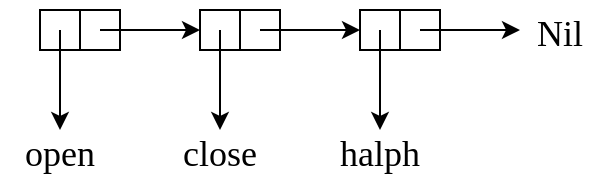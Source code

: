 <mxfile version="16.0.0" type="device" pages="9"><diagram id="J-hOQOO6smMhAQvYMWZQ" name="Page-1"><mxGraphModel dx="1422" dy="873" grid="1" gridSize="10" guides="1" tooltips="1" connect="1" arrows="1" fold="1" page="1" pageScale="1" pageWidth="850" pageHeight="1100" math="0" shadow="0"><root><mxCell id="0"/><mxCell id="1" parent="0"/><mxCell id="X9ojF1eBjOU3UV1UKkFU-3" value="" style="group;allowArrows=0;" parent="1" vertex="1" connectable="0"><mxGeometry x="40" y="40" width="40" height="20" as="geometry"/></mxCell><mxCell id="X9ojF1eBjOU3UV1UKkFU-1" value="" style="rounded=0;whiteSpace=wrap;html=1;fillColor=none;" parent="X9ojF1eBjOU3UV1UKkFU-3" vertex="1"><mxGeometry width="40" height="20" as="geometry"/></mxCell><mxCell id="X9ojF1eBjOU3UV1UKkFU-2" value="" style="endArrow=none;html=1;rounded=0;entryX=0.5;entryY=0;entryDx=0;entryDy=0;exitX=0.5;exitY=1;exitDx=0;exitDy=0;bendable=0;" parent="X9ojF1eBjOU3UV1UKkFU-3" source="X9ojF1eBjOU3UV1UKkFU-1" target="X9ojF1eBjOU3UV1UKkFU-1" edge="1"><mxGeometry width="50" height="50" relative="1" as="geometry"><mxPoint x="33.333" y="130" as="sourcePoint"/><mxPoint x="66.667" y="80" as="targetPoint"/></mxGeometry></mxCell><mxCell id="X9ojF1eBjOU3UV1UKkFU-4" value="" style="group" parent="1" vertex="1" connectable="0"><mxGeometry x="120" y="40" width="40" height="20" as="geometry"/></mxCell><mxCell id="X9ojF1eBjOU3UV1UKkFU-5" value="" style="rounded=0;whiteSpace=wrap;html=1;" parent="X9ojF1eBjOU3UV1UKkFU-4" vertex="1"><mxGeometry width="40" height="20" as="geometry"/></mxCell><mxCell id="X9ojF1eBjOU3UV1UKkFU-6" value="" style="endArrow=none;html=1;rounded=0;entryX=0.5;entryY=0;entryDx=0;entryDy=0;exitX=0.5;exitY=1;exitDx=0;exitDy=0;" parent="X9ojF1eBjOU3UV1UKkFU-4" source="X9ojF1eBjOU3UV1UKkFU-5" target="X9ojF1eBjOU3UV1UKkFU-5" edge="1"><mxGeometry width="50" height="50" relative="1" as="geometry"><mxPoint x="33.333" y="130" as="sourcePoint"/><mxPoint x="66.667" y="80" as="targetPoint"/></mxGeometry></mxCell><mxCell id="X9ojF1eBjOU3UV1UKkFU-7" value="" style="group" parent="1" vertex="1" connectable="0"><mxGeometry x="200" y="40" width="40" height="20" as="geometry"/></mxCell><mxCell id="X9ojF1eBjOU3UV1UKkFU-8" value="" style="rounded=0;whiteSpace=wrap;html=1;" parent="X9ojF1eBjOU3UV1UKkFU-7" vertex="1"><mxGeometry width="40" height="20" as="geometry"/></mxCell><mxCell id="X9ojF1eBjOU3UV1UKkFU-9" value="" style="endArrow=none;html=1;rounded=0;entryX=0.5;entryY=0;entryDx=0;entryDy=0;exitX=0.5;exitY=1;exitDx=0;exitDy=0;" parent="X9ojF1eBjOU3UV1UKkFU-7" source="X9ojF1eBjOU3UV1UKkFU-8" target="X9ojF1eBjOU3UV1UKkFU-8" edge="1"><mxGeometry width="50" height="50" relative="1" as="geometry"><mxPoint x="33.333" y="130" as="sourcePoint"/><mxPoint x="66.667" y="80" as="targetPoint"/></mxGeometry></mxCell><mxCell id="X9ojF1eBjOU3UV1UKkFU-10" value="&lt;font style=&quot;font-size: 18px&quot;&gt;open&lt;/font&gt;" style="text;html=1;strokeColor=none;fillColor=none;align=center;verticalAlign=middle;whiteSpace=wrap;rounded=0;fontSize=24;fontFamily=Ubuntu Mono;fontSource=https%3A%2F%2Ffonts.googleapis.com%2Fcss%3Ffamily%3DUbuntu%2BMono;" parent="1" vertex="1"><mxGeometry x="20" y="100" width="60" height="20" as="geometry"/></mxCell><mxCell id="X9ojF1eBjOU3UV1UKkFU-11" value="" style="endArrow=classic;html=1;rounded=0;fontFamily=Roboto mono;fontSource=https%3A%2F%2Ffonts.googleapis.com%2Fcss%3Ffamily%3DRoboto%2Bmono;fontSize=18;entryX=0.5;entryY=0;entryDx=0;entryDy=0;exitX=0.25;exitY=0.5;exitDx=0;exitDy=0;exitPerimeter=0;" parent="1" source="X9ojF1eBjOU3UV1UKkFU-1" target="X9ojF1eBjOU3UV1UKkFU-10" edge="1"><mxGeometry width="50" height="50" relative="1" as="geometry"><mxPoint x="60" y="70" as="sourcePoint"/><mxPoint x="190" y="110" as="targetPoint"/></mxGeometry></mxCell><mxCell id="X9ojF1eBjOU3UV1UKkFU-12" value="" style="endArrow=classic;html=1;rounded=0;fontFamily=Roboto mono;fontSource=https%3A%2F%2Ffonts.googleapis.com%2Fcss%3Ffamily%3DRoboto%2Bmono;fontSize=18;entryX=0;entryY=0.5;entryDx=0;entryDy=0;exitX=0.75;exitY=0.5;exitDx=0;exitDy=0;exitPerimeter=0;" parent="1" source="X9ojF1eBjOU3UV1UKkFU-1" target="X9ojF1eBjOU3UV1UKkFU-5" edge="1"><mxGeometry width="50" height="50" relative="1" as="geometry"><mxPoint x="80" y="70" as="sourcePoint"/><mxPoint x="170" y="90" as="targetPoint"/></mxGeometry></mxCell><mxCell id="X9ojF1eBjOU3UV1UKkFU-13" value="" style="endArrow=classic;html=1;rounded=0;fontFamily=Roboto mono;fontSource=https%3A%2F%2Ffonts.googleapis.com%2Fcss%3Ffamily%3DRoboto%2Bmono;fontSize=18;entryX=0;entryY=0.5;entryDx=0;entryDy=0;exitX=0.75;exitY=0.5;exitDx=0;exitDy=0;exitPerimeter=0;" parent="1" source="X9ojF1eBjOU3UV1UKkFU-5" target="X9ojF1eBjOU3UV1UKkFU-8" edge="1"><mxGeometry width="50" height="50" relative="1" as="geometry"><mxPoint x="140" y="130" as="sourcePoint"/><mxPoint x="190" y="80" as="targetPoint"/></mxGeometry></mxCell><mxCell id="X9ojF1eBjOU3UV1UKkFU-14" value="" style="endArrow=classic;html=1;rounded=0;fontFamily=Roboto mono;fontSource=https%3A%2F%2Ffonts.googleapis.com%2Fcss%3Ffamily%3DRoboto%2Bmono;fontSize=18;exitX=0.25;exitY=0.5;exitDx=0;exitDy=0;exitPerimeter=0;entryX=0.5;entryY=0;entryDx=0;entryDy=0;" parent="1" source="X9ojF1eBjOU3UV1UKkFU-5" target="X9ojF1eBjOU3UV1UKkFU-16" edge="1"><mxGeometry width="50" height="50" relative="1" as="geometry"><mxPoint x="130" y="130" as="sourcePoint"/><mxPoint x="130" y="80" as="targetPoint"/></mxGeometry></mxCell><mxCell id="X9ojF1eBjOU3UV1UKkFU-15" value="" style="endArrow=classic;html=1;rounded=0;fontFamily=Roboto mono;fontSource=https%3A%2F%2Ffonts.googleapis.com%2Fcss%3Ffamily%3DRoboto%2Bmono;fontSize=18;exitX=0.25;exitY=0.5;exitDx=0;exitDy=0;exitPerimeter=0;entryX=0.5;entryY=0;entryDx=0;entryDy=0;" parent="1" source="X9ojF1eBjOU3UV1UKkFU-8" target="X9ojF1eBjOU3UV1UKkFU-17" edge="1"><mxGeometry width="50" height="50" relative="1" as="geometry"><mxPoint x="210" y="170" as="sourcePoint"/><mxPoint x="210" y="80" as="targetPoint"/></mxGeometry></mxCell><mxCell id="X9ojF1eBjOU3UV1UKkFU-16" value="&lt;div&gt;&lt;span style=&quot;font-size: 18px&quot;&gt;close&lt;/span&gt;&lt;/div&gt;" style="text;html=1;strokeColor=none;fillColor=none;align=center;verticalAlign=middle;whiteSpace=wrap;rounded=0;fontSize=24;fontFamily=Ubuntu Mono;fontSource=https%3A%2F%2Ffonts.googleapis.com%2Fcss%3Ffamily%3DUbuntu%2BMono;" parent="1" vertex="1"><mxGeometry x="100" y="100" width="60" height="20" as="geometry"/></mxCell><mxCell id="X9ojF1eBjOU3UV1UKkFU-17" value="&lt;font style=&quot;font-size: 18px&quot;&gt;halph&lt;/font&gt;" style="text;html=1;strokeColor=none;fillColor=none;align=center;verticalAlign=middle;whiteSpace=wrap;rounded=0;fontSize=24;fontFamily=Ubuntu Mono;fontSource=https%3A%2F%2Ffonts.googleapis.com%2Fcss%3Ffamily%3DUbuntu%2BMono;" parent="1" vertex="1"><mxGeometry x="180" y="100" width="60" height="20" as="geometry"/></mxCell><mxCell id="X9ojF1eBjOU3UV1UKkFU-18" value="&lt;font style=&quot;font-size: 18px&quot;&gt;Nil&lt;/font&gt;" style="text;html=1;strokeColor=none;fillColor=none;align=center;verticalAlign=middle;whiteSpace=wrap;rounded=0;fontSize=24;fontFamily=Ubuntu Mono;fontSource=https%3A%2F%2Ffonts.googleapis.com%2Fcss%3Ffamily%3DUbuntu%2BMono;" parent="1" vertex="1"><mxGeometry x="280" y="40" width="40" height="20" as="geometry"/></mxCell><mxCell id="X9ojF1eBjOU3UV1UKkFU-19" value="" style="endArrow=classic;html=1;rounded=0;fontFamily=Roboto mono;fontSource=https%3A%2F%2Ffonts.googleapis.com%2Fcss%3Ffamily%3DRoboto%2Bmono;fontSize=18;exitX=0.75;exitY=0.5;exitDx=0;exitDy=0;exitPerimeter=0;entryX=0;entryY=0.5;entryDx=0;entryDy=0;" parent="1" source="X9ojF1eBjOU3UV1UKkFU-8" target="X9ojF1eBjOU3UV1UKkFU-18" edge="1"><mxGeometry width="50" height="50" relative="1" as="geometry"><mxPoint x="280" y="160" as="sourcePoint"/><mxPoint x="330" y="110" as="targetPoint"/></mxGeometry></mxCell></root></mxGraphModel></diagram><diagram id="yC0_HeXmIXmPY7eFRGOM" name="Page-2"><mxGraphModel dx="462" dy="873" grid="1" gridSize="10" guides="1" tooltips="1" connect="1" arrows="1" fold="1" page="1" pageScale="1" pageWidth="850" pageHeight="1100" math="0" shadow="0"><root><mxCell id="xKGx382XbpmJE4gaRPEF-0"/><mxCell id="xKGx382XbpmJE4gaRPEF-1" parent="xKGx382XbpmJE4gaRPEF-0"/><mxCell id="xKGx382XbpmJE4gaRPEF-2" value="" style="group;allowArrows=0;" vertex="1" connectable="0" parent="xKGx382XbpmJE4gaRPEF-1"><mxGeometry x="40" y="40" width="40" height="20" as="geometry"/></mxCell><mxCell id="xKGx382XbpmJE4gaRPEF-3" value="" style="rounded=0;whiteSpace=wrap;html=1;fillColor=none;" vertex="1" parent="xKGx382XbpmJE4gaRPEF-2"><mxGeometry width="40" height="20" as="geometry"/></mxCell><mxCell id="xKGx382XbpmJE4gaRPEF-4" value="" style="endArrow=none;html=1;rounded=0;entryX=0.5;entryY=0;entryDx=0;entryDy=0;exitX=0.5;exitY=1;exitDx=0;exitDy=0;bendable=0;" edge="1" parent="xKGx382XbpmJE4gaRPEF-2" source="xKGx382XbpmJE4gaRPEF-3" target="xKGx382XbpmJE4gaRPEF-3"><mxGeometry width="50" height="50" relative="1" as="geometry"><mxPoint x="33.333" y="130" as="sourcePoint"/><mxPoint x="66.667" y="80" as="targetPoint"/></mxGeometry></mxCell><mxCell id="xKGx382XbpmJE4gaRPEF-5" value="" style="group" vertex="1" connectable="0" parent="xKGx382XbpmJE4gaRPEF-1"><mxGeometry x="160" y="40" width="40" height="20" as="geometry"/></mxCell><mxCell id="xKGx382XbpmJE4gaRPEF-6" value="" style="rounded=0;whiteSpace=wrap;html=1;" vertex="1" parent="xKGx382XbpmJE4gaRPEF-5"><mxGeometry width="40" height="20" as="geometry"/></mxCell><mxCell id="xKGx382XbpmJE4gaRPEF-7" value="" style="endArrow=none;html=1;rounded=0;entryX=0.5;entryY=0;entryDx=0;entryDy=0;exitX=0.5;exitY=1;exitDx=0;exitDy=0;" edge="1" parent="xKGx382XbpmJE4gaRPEF-5" source="xKGx382XbpmJE4gaRPEF-6" target="xKGx382XbpmJE4gaRPEF-6"><mxGeometry width="50" height="50" relative="1" as="geometry"><mxPoint x="33.333" y="130" as="sourcePoint"/><mxPoint x="66.667" y="80" as="targetPoint"/></mxGeometry></mxCell><mxCell id="xKGx382XbpmJE4gaRPEF-8" value="" style="group" vertex="1" connectable="0" parent="xKGx382XbpmJE4gaRPEF-1"><mxGeometry x="280" y="40" width="40" height="20" as="geometry"/></mxCell><mxCell id="xKGx382XbpmJE4gaRPEF-9" value="" style="rounded=0;whiteSpace=wrap;html=1;" vertex="1" parent="xKGx382XbpmJE4gaRPEF-8"><mxGeometry width="40" height="20" as="geometry"/></mxCell><mxCell id="xKGx382XbpmJE4gaRPEF-10" value="" style="endArrow=none;html=1;rounded=0;entryX=0.5;entryY=0;entryDx=0;entryDy=0;exitX=0.5;exitY=1;exitDx=0;exitDy=0;" edge="1" parent="xKGx382XbpmJE4gaRPEF-8" source="xKGx382XbpmJE4gaRPEF-9" target="xKGx382XbpmJE4gaRPEF-9"><mxGeometry width="50" height="50" relative="1" as="geometry"><mxPoint x="33.333" y="130" as="sourcePoint"/><mxPoint x="66.667" y="80" as="targetPoint"/></mxGeometry></mxCell><mxCell id="xKGx382XbpmJE4gaRPEF-11" value="&lt;font style=&quot;font-size: 18px&quot;&gt;open&lt;/font&gt;" style="text;html=1;strokeColor=none;fillColor=none;align=center;verticalAlign=middle;whiteSpace=wrap;rounded=0;fontSize=24;fontFamily=Ubuntu Mono;fontSource=https%3A%2F%2Ffonts.googleapis.com%2Fcss%3Ffamily%3DUbuntu%2BMono;" vertex="1" parent="xKGx382XbpmJE4gaRPEF-1"><mxGeometry x="20" y="160" width="60" height="20" as="geometry"/></mxCell><mxCell id="xKGx382XbpmJE4gaRPEF-12" value="" style="endArrow=classic;html=1;rounded=0;fontFamily=Roboto mono;fontSource=https%3A%2F%2Ffonts.googleapis.com%2Fcss%3Ffamily%3DRoboto%2Bmono;fontSize=18;exitX=0.25;exitY=0.5;exitDx=0;exitDy=0;exitPerimeter=0;entryX=0.25;entryY=0;entryDx=0;entryDy=0;" edge="1" parent="xKGx382XbpmJE4gaRPEF-1" source="xKGx382XbpmJE4gaRPEF-3" target="xKGx382XbpmJE4gaRPEF-22"><mxGeometry width="50" height="50" relative="1" as="geometry"><mxPoint x="60" y="70" as="sourcePoint"/><mxPoint x="50" y="80" as="targetPoint"/></mxGeometry></mxCell><mxCell id="xKGx382XbpmJE4gaRPEF-13" value="" style="endArrow=classic;html=1;rounded=0;fontFamily=Roboto mono;fontSource=https%3A%2F%2Ffonts.googleapis.com%2Fcss%3Ffamily%3DRoboto%2Bmono;fontSize=18;entryX=0;entryY=0.5;entryDx=0;entryDy=0;exitX=0.75;exitY=0.5;exitDx=0;exitDy=0;exitPerimeter=0;" edge="1" parent="xKGx382XbpmJE4gaRPEF-1" source="xKGx382XbpmJE4gaRPEF-3" target="xKGx382XbpmJE4gaRPEF-6"><mxGeometry width="50" height="50" relative="1" as="geometry"><mxPoint x="80" y="70" as="sourcePoint"/><mxPoint x="170" y="90" as="targetPoint"/></mxGeometry></mxCell><mxCell id="xKGx382XbpmJE4gaRPEF-14" value="" style="endArrow=classic;html=1;rounded=0;fontFamily=Roboto mono;fontSource=https%3A%2F%2Ffonts.googleapis.com%2Fcss%3Ffamily%3DRoboto%2Bmono;fontSize=18;entryX=0;entryY=0.5;entryDx=0;entryDy=0;exitX=0.75;exitY=0.5;exitDx=0;exitDy=0;exitPerimeter=0;" edge="1" parent="xKGx382XbpmJE4gaRPEF-1" source="xKGx382XbpmJE4gaRPEF-6" target="xKGx382XbpmJE4gaRPEF-9"><mxGeometry width="50" height="50" relative="1" as="geometry"><mxPoint x="180" y="130" as="sourcePoint"/><mxPoint x="230" y="80" as="targetPoint"/></mxGeometry></mxCell><mxCell id="xKGx382XbpmJE4gaRPEF-15" value="" style="endArrow=classic;html=1;rounded=0;fontFamily=Roboto mono;fontSource=https%3A%2F%2Ffonts.googleapis.com%2Fcss%3Ffamily%3DRoboto%2Bmono;fontSize=18;exitX=0.25;exitY=0.5;exitDx=0;exitDy=0;exitPerimeter=0;entryX=0.25;entryY=0;entryDx=0;entryDy=0;" edge="1" parent="xKGx382XbpmJE4gaRPEF-1" source="xKGx382XbpmJE4gaRPEF-6" target="xKGx382XbpmJE4gaRPEF-25"><mxGeometry width="50" height="50" relative="1" as="geometry"><mxPoint x="170" y="130" as="sourcePoint"/><mxPoint x="170" y="80" as="targetPoint"/></mxGeometry></mxCell><mxCell id="xKGx382XbpmJE4gaRPEF-16" value="" style="endArrow=classic;html=1;rounded=0;fontFamily=Roboto mono;fontSource=https%3A%2F%2Ffonts.googleapis.com%2Fcss%3Ffamily%3DRoboto%2Bmono;fontSize=18;exitX=0.25;exitY=0.5;exitDx=0;exitDy=0;exitPerimeter=0;entryX=0.25;entryY=0;entryDx=0;entryDy=0;" edge="1" parent="xKGx382XbpmJE4gaRPEF-1" source="xKGx382XbpmJE4gaRPEF-9" target="xKGx382XbpmJE4gaRPEF-28"><mxGeometry width="50" height="50" relative="1" as="geometry"><mxPoint x="290" y="170" as="sourcePoint"/><mxPoint x="290" y="80" as="targetPoint"/></mxGeometry></mxCell><mxCell id="xKGx382XbpmJE4gaRPEF-17" value="&lt;div&gt;&lt;span style=&quot;font-size: 18px&quot;&gt;close&lt;/span&gt;&lt;/div&gt;" style="text;html=1;strokeColor=none;fillColor=none;align=center;verticalAlign=middle;whiteSpace=wrap;rounded=0;fontSize=24;fontFamily=Ubuntu Mono;fontSource=https%3A%2F%2Ffonts.googleapis.com%2Fcss%3Ffamily%3DUbuntu%2BMono;" vertex="1" parent="xKGx382XbpmJE4gaRPEF-1"><mxGeometry x="140" y="160" width="60" height="20" as="geometry"/></mxCell><mxCell id="xKGx382XbpmJE4gaRPEF-18" value="&lt;font style=&quot;font-size: 18px&quot;&gt;halph&lt;/font&gt;" style="text;html=1;strokeColor=none;fillColor=none;align=center;verticalAlign=middle;whiteSpace=wrap;rounded=0;fontSize=24;fontFamily=Ubuntu Mono;fontSource=https%3A%2F%2Ffonts.googleapis.com%2Fcss%3Ffamily%3DUbuntu%2BMono;" vertex="1" parent="xKGx382XbpmJE4gaRPEF-1"><mxGeometry x="260" y="160" width="60" height="20" as="geometry"/></mxCell><mxCell id="xKGx382XbpmJE4gaRPEF-19" value="&lt;font style=&quot;font-size: 18px&quot;&gt;Nil&lt;/font&gt;" style="text;html=1;strokeColor=none;fillColor=none;align=center;verticalAlign=middle;whiteSpace=wrap;rounded=0;fontSize=24;fontFamily=Ubuntu Mono;fontSource=https%3A%2F%2Ffonts.googleapis.com%2Fcss%3Ffamily%3DUbuntu%2BMono;" vertex="1" parent="xKGx382XbpmJE4gaRPEF-1"><mxGeometry x="340" y="40" width="40" height="20" as="geometry"/></mxCell><mxCell id="xKGx382XbpmJE4gaRPEF-20" value="" style="endArrow=classic;html=1;rounded=0;fontFamily=Roboto mono;fontSource=https%3A%2F%2Ffonts.googleapis.com%2Fcss%3Ffamily%3DRoboto%2Bmono;fontSize=18;exitX=0.75;exitY=0.5;exitDx=0;exitDy=0;exitPerimeter=0;entryX=0;entryY=0.5;entryDx=0;entryDy=0;" edge="1" parent="xKGx382XbpmJE4gaRPEF-1" source="xKGx382XbpmJE4gaRPEF-9" target="xKGx382XbpmJE4gaRPEF-19"><mxGeometry width="50" height="50" relative="1" as="geometry"><mxPoint x="360" y="160" as="sourcePoint"/><mxPoint x="410" y="110" as="targetPoint"/></mxGeometry></mxCell><mxCell id="xKGx382XbpmJE4gaRPEF-21" value="" style="group;allowArrows=0;" vertex="1" connectable="0" parent="xKGx382XbpmJE4gaRPEF-1"><mxGeometry x="40" y="100" width="40" height="20" as="geometry"/></mxCell><mxCell id="xKGx382XbpmJE4gaRPEF-22" value="" style="rounded=0;whiteSpace=wrap;html=1;fillColor=none;" vertex="1" parent="xKGx382XbpmJE4gaRPEF-21"><mxGeometry width="40" height="20" as="geometry"/></mxCell><mxCell id="xKGx382XbpmJE4gaRPEF-23" value="" style="endArrow=none;html=1;rounded=0;entryX=0.5;entryY=0;entryDx=0;entryDy=0;exitX=0.5;exitY=1;exitDx=0;exitDy=0;bendable=0;" edge="1" parent="xKGx382XbpmJE4gaRPEF-21" source="xKGx382XbpmJE4gaRPEF-22" target="xKGx382XbpmJE4gaRPEF-22"><mxGeometry width="50" height="50" relative="1" as="geometry"><mxPoint x="33.333" y="130" as="sourcePoint"/><mxPoint x="66.667" y="80" as="targetPoint"/></mxGeometry></mxCell><mxCell id="xKGx382XbpmJE4gaRPEF-24" value="" style="group" vertex="1" connectable="0" parent="xKGx382XbpmJE4gaRPEF-1"><mxGeometry x="160" y="100" width="40" height="20" as="geometry"/></mxCell><mxCell id="xKGx382XbpmJE4gaRPEF-25" value="" style="rounded=0;whiteSpace=wrap;html=1;" vertex="1" parent="xKGx382XbpmJE4gaRPEF-24"><mxGeometry width="40" height="20" as="geometry"/></mxCell><mxCell id="xKGx382XbpmJE4gaRPEF-26" value="" style="endArrow=none;html=1;rounded=0;entryX=0.5;entryY=0;entryDx=0;entryDy=0;exitX=0.5;exitY=1;exitDx=0;exitDy=0;" edge="1" parent="xKGx382XbpmJE4gaRPEF-24" source="xKGx382XbpmJE4gaRPEF-25" target="xKGx382XbpmJE4gaRPEF-25"><mxGeometry width="50" height="50" relative="1" as="geometry"><mxPoint x="33.333" y="130" as="sourcePoint"/><mxPoint x="66.667" y="80" as="targetPoint"/></mxGeometry></mxCell><mxCell id="xKGx382XbpmJE4gaRPEF-27" value="" style="group" vertex="1" connectable="0" parent="xKGx382XbpmJE4gaRPEF-1"><mxGeometry x="280" y="100" width="40" height="20" as="geometry"/></mxCell><mxCell id="xKGx382XbpmJE4gaRPEF-28" value="" style="rounded=0;whiteSpace=wrap;html=1;" vertex="1" parent="xKGx382XbpmJE4gaRPEF-27"><mxGeometry width="40" height="20" as="geometry"/></mxCell><mxCell id="xKGx382XbpmJE4gaRPEF-29" value="" style="endArrow=none;html=1;rounded=0;entryX=0.5;entryY=0;entryDx=0;entryDy=0;exitX=0.5;exitY=1;exitDx=0;exitDy=0;" edge="1" parent="xKGx382XbpmJE4gaRPEF-27" source="xKGx382XbpmJE4gaRPEF-28" target="xKGx382XbpmJE4gaRPEF-28"><mxGeometry width="50" height="50" relative="1" as="geometry"><mxPoint x="33.333" y="130" as="sourcePoint"/><mxPoint x="66.667" y="80" as="targetPoint"/></mxGeometry></mxCell><mxCell id="xKGx382XbpmJE4gaRPEF-30" value="" style="endArrow=classic;html=1;rounded=0;fontFamily=Roboto mono;fontSource=https%3A%2F%2Ffonts.googleapis.com%2Fcss%3Ffamily%3DRoboto%2Bmono;fontSize=18;exitX=0.75;exitY=0.5;exitDx=0;exitDy=0;exitPerimeter=0;" edge="1" source="xKGx382XbpmJE4gaRPEF-22" parent="xKGx382XbpmJE4gaRPEF-1"><mxGeometry width="50" height="50" relative="1" as="geometry"><mxPoint x="80" y="130" as="sourcePoint"/><mxPoint x="100" y="110" as="targetPoint"/></mxGeometry></mxCell><mxCell id="xKGx382XbpmJE4gaRPEF-31" value="" style="endArrow=classic;html=1;rounded=0;fontFamily=Roboto mono;fontSource=https%3A%2F%2Ffonts.googleapis.com%2Fcss%3Ffamily%3DRoboto%2Bmono;fontSize=18;exitX=0.75;exitY=0.5;exitDx=0;exitDy=0;exitPerimeter=0;" edge="1" source="xKGx382XbpmJE4gaRPEF-25" parent="xKGx382XbpmJE4gaRPEF-1"><mxGeometry width="50" height="50" relative="1" as="geometry"><mxPoint x="180" y="190" as="sourcePoint"/><mxPoint x="220" y="110" as="targetPoint"/></mxGeometry></mxCell><mxCell id="xKGx382XbpmJE4gaRPEF-32" value="&lt;font style=&quot;font-size: 18px&quot;&gt;Nil&lt;/font&gt;" style="text;html=1;strokeColor=none;fillColor=none;align=center;verticalAlign=middle;whiteSpace=wrap;rounded=0;fontSize=24;fontFamily=Ubuntu Mono;fontSource=https%3A%2F%2Ffonts.googleapis.com%2Fcss%3Ffamily%3DUbuntu%2BMono;" vertex="1" parent="xKGx382XbpmJE4gaRPEF-1"><mxGeometry x="100" y="100" width="40" height="20" as="geometry"/></mxCell><mxCell id="xKGx382XbpmJE4gaRPEF-33" value="&lt;font style=&quot;font-size: 18px&quot;&gt;Nil&lt;/font&gt;" style="text;html=1;strokeColor=none;fillColor=none;align=center;verticalAlign=middle;whiteSpace=wrap;rounded=0;fontSize=24;fontFamily=Ubuntu Mono;fontSource=https%3A%2F%2Ffonts.googleapis.com%2Fcss%3Ffamily%3DUbuntu%2BMono;" vertex="1" parent="xKGx382XbpmJE4gaRPEF-1"><mxGeometry x="220" y="100" width="40" height="20" as="geometry"/></mxCell><mxCell id="xKGx382XbpmJE4gaRPEF-34" value="&lt;font style=&quot;font-size: 18px&quot;&gt;Nil&lt;/font&gt;" style="text;html=1;strokeColor=none;fillColor=none;align=center;verticalAlign=middle;whiteSpace=wrap;rounded=0;fontSize=24;fontFamily=Ubuntu Mono;fontSource=https%3A%2F%2Ffonts.googleapis.com%2Fcss%3Ffamily%3DUbuntu%2BMono;" vertex="1" parent="xKGx382XbpmJE4gaRPEF-1"><mxGeometry x="340" y="100" width="40" height="20" as="geometry"/></mxCell><mxCell id="xKGx382XbpmJE4gaRPEF-35" value="" style="endArrow=classic;html=1;rounded=0;fontFamily=Roboto mono;fontSource=https%3A%2F%2Ffonts.googleapis.com%2Fcss%3Ffamily%3DRoboto%2Bmono;fontSize=18;exitX=0.25;exitY=0.5;exitDx=0;exitDy=0;exitPerimeter=0;entryX=0.5;entryY=0;entryDx=0;entryDy=0;" edge="1" parent="xKGx382XbpmJE4gaRPEF-1" source="xKGx382XbpmJE4gaRPEF-22" target="xKGx382XbpmJE4gaRPEF-11"><mxGeometry width="50" height="50" relative="1" as="geometry"><mxPoint x="150" y="270" as="sourcePoint"/><mxPoint x="200" y="220" as="targetPoint"/></mxGeometry></mxCell><mxCell id="xKGx382XbpmJE4gaRPEF-37" value="" style="endArrow=classic;html=1;rounded=0;fontFamily=Roboto mono;fontSource=https%3A%2F%2Ffonts.googleapis.com%2Fcss%3Ffamily%3DRoboto%2Bmono;fontSize=18;exitX=0.25;exitY=0.5;exitDx=0;exitDy=0;exitPerimeter=0;entryX=0.5;entryY=0;entryDx=0;entryDy=0;" edge="1" parent="xKGx382XbpmJE4gaRPEF-1" source="xKGx382XbpmJE4gaRPEF-25" target="xKGx382XbpmJE4gaRPEF-17"><mxGeometry width="50" height="50" relative="1" as="geometry"><mxPoint x="160" y="270" as="sourcePoint"/><mxPoint x="210" y="220" as="targetPoint"/></mxGeometry></mxCell><mxCell id="xKGx382XbpmJE4gaRPEF-38" value="" style="endArrow=classic;html=1;rounded=0;fontFamily=Roboto mono;fontSource=https%3A%2F%2Ffonts.googleapis.com%2Fcss%3Ffamily%3DRoboto%2Bmono;fontSize=18;exitX=0.25;exitY=0.5;exitDx=0;exitDy=0;exitPerimeter=0;entryX=0.5;entryY=0;entryDx=0;entryDy=0;" edge="1" parent="xKGx382XbpmJE4gaRPEF-1" source="xKGx382XbpmJE4gaRPEF-28" target="xKGx382XbpmJE4gaRPEF-18"><mxGeometry width="50" height="50" relative="1" as="geometry"><mxPoint x="220" y="230" as="sourcePoint"/><mxPoint x="270" y="180" as="targetPoint"/></mxGeometry></mxCell><mxCell id="xKGx382XbpmJE4gaRPEF-39" value="" style="endArrow=classic;html=1;rounded=0;fontFamily=Roboto mono;fontSource=https%3A%2F%2Ffonts.googleapis.com%2Fcss%3Ffamily%3DRoboto%2Bmono;fontSize=18;exitX=0.75;exitY=0.5;exitDx=0;exitDy=0;exitPerimeter=0;entryX=0;entryY=0.5;entryDx=0;entryDy=0;" edge="1" parent="xKGx382XbpmJE4gaRPEF-1" source="xKGx382XbpmJE4gaRPEF-28" target="xKGx382XbpmJE4gaRPEF-34"><mxGeometry width="50" height="50" relative="1" as="geometry"><mxPoint x="370" y="200" as="sourcePoint"/><mxPoint x="420" y="150" as="targetPoint"/></mxGeometry></mxCell></root></mxGraphModel></diagram><diagram id="8S-wVUw_dRLF5PWJ1sVt" name="Page-3"><mxGraphModel dx="660" dy="1247" grid="1" gridSize="10" guides="1" tooltips="1" connect="1" arrows="1" fold="1" page="1" pageScale="1" pageWidth="850" pageHeight="1100" math="0" shadow="0"><root><mxCell id="9i2aQAsK7QpJBiPC3nTP-0"/><mxCell id="9i2aQAsK7QpJBiPC3nTP-1" parent="9i2aQAsK7QpJBiPC3nTP-0"/><mxCell id="aqKLq8mikx7VBqn8HsVZ-0" value="" style="group;allowArrows=0;" vertex="1" connectable="0" parent="9i2aQAsK7QpJBiPC3nTP-1"><mxGeometry x="40" y="40" width="40" height="20" as="geometry"/></mxCell><mxCell id="aqKLq8mikx7VBqn8HsVZ-1" value="" style="rounded=0;whiteSpace=wrap;html=1;fillColor=none;" vertex="1" parent="aqKLq8mikx7VBqn8HsVZ-0"><mxGeometry width="40" height="20" as="geometry"/></mxCell><mxCell id="aqKLq8mikx7VBqn8HsVZ-2" value="" style="endArrow=none;html=1;rounded=0;entryX=0.5;entryY=0;entryDx=0;entryDy=0;exitX=0.5;exitY=1;exitDx=0;exitDy=0;bendable=0;" edge="1" parent="aqKLq8mikx7VBqn8HsVZ-0" source="aqKLq8mikx7VBqn8HsVZ-1" target="aqKLq8mikx7VBqn8HsVZ-1"><mxGeometry width="50" height="50" relative="1" as="geometry"><mxPoint x="33.333" y="130" as="sourcePoint"/><mxPoint x="66.667" y="80" as="targetPoint"/></mxGeometry></mxCell><mxCell id="aqKLq8mikx7VBqn8HsVZ-3" value="" style="group" vertex="1" connectable="0" parent="9i2aQAsK7QpJBiPC3nTP-1"><mxGeometry x="160" y="40" width="40" height="20" as="geometry"/></mxCell><mxCell id="aqKLq8mikx7VBqn8HsVZ-4" value="" style="rounded=0;whiteSpace=wrap;html=1;" vertex="1" parent="aqKLq8mikx7VBqn8HsVZ-3"><mxGeometry width="40" height="20" as="geometry"/></mxCell><mxCell id="aqKLq8mikx7VBqn8HsVZ-5" value="" style="endArrow=none;html=1;rounded=0;entryX=0.5;entryY=0;entryDx=0;entryDy=0;exitX=0.5;exitY=1;exitDx=0;exitDy=0;" edge="1" parent="aqKLq8mikx7VBqn8HsVZ-3" source="aqKLq8mikx7VBqn8HsVZ-4" target="aqKLq8mikx7VBqn8HsVZ-4"><mxGeometry width="50" height="50" relative="1" as="geometry"><mxPoint x="33.333" y="130" as="sourcePoint"/><mxPoint x="66.667" y="80" as="targetPoint"/></mxGeometry></mxCell><mxCell id="aqKLq8mikx7VBqn8HsVZ-6" value="" style="group" vertex="1" connectable="0" parent="9i2aQAsK7QpJBiPC3nTP-1"><mxGeometry x="320" y="40" width="40" height="20" as="geometry"/></mxCell><mxCell id="aqKLq8mikx7VBqn8HsVZ-7" value="" style="rounded=0;whiteSpace=wrap;html=1;" vertex="1" parent="aqKLq8mikx7VBqn8HsVZ-6"><mxGeometry width="40" height="20" as="geometry"/></mxCell><mxCell id="aqKLq8mikx7VBqn8HsVZ-8" value="" style="endArrow=none;html=1;rounded=0;entryX=0.5;entryY=0;entryDx=0;entryDy=0;exitX=0.5;exitY=1;exitDx=0;exitDy=0;" edge="1" parent="aqKLq8mikx7VBqn8HsVZ-6" source="aqKLq8mikx7VBqn8HsVZ-7" target="aqKLq8mikx7VBqn8HsVZ-7"><mxGeometry width="50" height="50" relative="1" as="geometry"><mxPoint x="33.333" y="130" as="sourcePoint"/><mxPoint x="66.667" y="80" as="targetPoint"/></mxGeometry></mxCell><mxCell id="aqKLq8mikx7VBqn8HsVZ-9" value="&lt;font style=&quot;font-size: 18px&quot;&gt;one&lt;/font&gt;" style="text;html=1;strokeColor=none;fillColor=none;align=center;verticalAlign=middle;whiteSpace=wrap;rounded=0;fontSize=24;fontFamily=Ubuntu Mono;fontSource=https%3A%2F%2Ffonts.googleapis.com%2Fcss%3Ffamily%3DUbuntu%2BMono;" vertex="1" parent="9i2aQAsK7QpJBiPC3nTP-1"><mxGeometry x="20" y="160" width="60" height="20" as="geometry"/></mxCell><mxCell id="aqKLq8mikx7VBqn8HsVZ-10" value="" style="endArrow=classic;html=1;rounded=0;fontFamily=Roboto mono;fontSource=https%3A%2F%2Ffonts.googleapis.com%2Fcss%3Ffamily%3DRoboto%2Bmono;fontSize=18;exitX=0.25;exitY=0.5;exitDx=0;exitDy=0;exitPerimeter=0;entryX=0.25;entryY=0;entryDx=0;entryDy=0;" edge="1" parent="9i2aQAsK7QpJBiPC3nTP-1" source="aqKLq8mikx7VBqn8HsVZ-1" target="aqKLq8mikx7VBqn8HsVZ-20"><mxGeometry width="50" height="50" relative="1" as="geometry"><mxPoint x="60" y="70" as="sourcePoint"/><mxPoint x="50" y="80" as="targetPoint"/></mxGeometry></mxCell><mxCell id="aqKLq8mikx7VBqn8HsVZ-11" value="" style="endArrow=classic;html=1;rounded=0;fontFamily=Roboto mono;fontSource=https%3A%2F%2Ffonts.googleapis.com%2Fcss%3Ffamily%3DRoboto%2Bmono;fontSize=18;entryX=0;entryY=0.5;entryDx=0;entryDy=0;exitX=0.75;exitY=0.5;exitDx=0;exitDy=0;exitPerimeter=0;" edge="1" parent="9i2aQAsK7QpJBiPC3nTP-1" source="aqKLq8mikx7VBqn8HsVZ-1" target="aqKLq8mikx7VBqn8HsVZ-4"><mxGeometry width="50" height="50" relative="1" as="geometry"><mxPoint x="80" y="70" as="sourcePoint"/><mxPoint x="170" y="90" as="targetPoint"/></mxGeometry></mxCell><mxCell id="aqKLq8mikx7VBqn8HsVZ-12" value="" style="endArrow=classic;html=1;rounded=0;fontFamily=Roboto mono;fontSource=https%3A%2F%2Ffonts.googleapis.com%2Fcss%3Ffamily%3DRoboto%2Bmono;fontSize=18;entryX=0;entryY=0.5;entryDx=0;entryDy=0;exitX=0.75;exitY=0.5;exitDx=0;exitDy=0;exitPerimeter=0;" edge="1" parent="9i2aQAsK7QpJBiPC3nTP-1" source="aqKLq8mikx7VBqn8HsVZ-4" target="aqKLq8mikx7VBqn8HsVZ-38"><mxGeometry width="50" height="50" relative="1" as="geometry"><mxPoint x="180" y="130" as="sourcePoint"/><mxPoint x="230" y="80" as="targetPoint"/></mxGeometry></mxCell><mxCell id="aqKLq8mikx7VBqn8HsVZ-13" value="" style="endArrow=classic;html=1;rounded=0;fontFamily=Roboto mono;fontSource=https%3A%2F%2Ffonts.googleapis.com%2Fcss%3Ffamily%3DRoboto%2Bmono;fontSize=18;exitX=0.25;exitY=0.5;exitDx=0;exitDy=0;exitPerimeter=0;entryX=0.5;entryY=0;entryDx=0;entryDy=0;" edge="1" parent="9i2aQAsK7QpJBiPC3nTP-1" source="aqKLq8mikx7VBqn8HsVZ-4" target="aqKLq8mikx7VBqn8HsVZ-15"><mxGeometry width="50" height="50" relative="1" as="geometry"><mxPoint x="170" y="130" as="sourcePoint"/><mxPoint x="170" y="100" as="targetPoint"/></mxGeometry></mxCell><mxCell id="aqKLq8mikx7VBqn8HsVZ-14" value="" style="endArrow=classic;html=1;rounded=0;fontFamily=Roboto mono;fontSource=https%3A%2F%2Ffonts.googleapis.com%2Fcss%3Ffamily%3DRoboto%2Bmono;fontSize=18;exitX=0.25;exitY=0.5;exitDx=0;exitDy=0;exitPerimeter=0;entryX=0.25;entryY=0;entryDx=0;entryDy=0;" edge="1" parent="9i2aQAsK7QpJBiPC3nTP-1" source="aqKLq8mikx7VBqn8HsVZ-7" target="aqKLq8mikx7VBqn8HsVZ-26"><mxGeometry width="50" height="50" relative="1" as="geometry"><mxPoint x="330" y="170" as="sourcePoint"/><mxPoint x="330" y="80" as="targetPoint"/></mxGeometry></mxCell><mxCell id="aqKLq8mikx7VBqn8HsVZ-15" value="&lt;div&gt;&lt;span style=&quot;font-size: 18px&quot;&gt;for&lt;/span&gt;&lt;/div&gt;" style="text;html=1;strokeColor=none;fillColor=none;align=center;verticalAlign=middle;whiteSpace=wrap;rounded=0;fontSize=24;fontFamily=Ubuntu Mono;fontSource=https%3A%2F%2Ffonts.googleapis.com%2Fcss%3Ffamily%3DUbuntu%2BMono;" vertex="1" parent="9i2aQAsK7QpJBiPC3nTP-1"><mxGeometry x="140" y="100" width="60" height="20" as="geometry"/></mxCell><mxCell id="aqKLq8mikx7VBqn8HsVZ-16" value="&lt;font style=&quot;font-size: 18px&quot;&gt;and&lt;/font&gt;" style="text;html=1;strokeColor=none;fillColor=none;align=center;verticalAlign=middle;whiteSpace=wrap;rounded=0;fontSize=24;fontFamily=Ubuntu Mono;fontSource=https%3A%2F%2Ffonts.googleapis.com%2Fcss%3Ffamily%3DUbuntu%2BMono;" vertex="1" parent="9i2aQAsK7QpJBiPC3nTP-1"><mxGeometry x="300" y="160" width="60" height="20" as="geometry"/></mxCell><mxCell id="aqKLq8mikx7VBqn8HsVZ-17" value="&lt;font style=&quot;font-size: 18px&quot;&gt;Nil&lt;/font&gt;" style="text;html=1;strokeColor=none;fillColor=none;align=center;verticalAlign=middle;whiteSpace=wrap;rounded=0;fontSize=24;fontFamily=Ubuntu Mono;fontSource=https%3A%2F%2Ffonts.googleapis.com%2Fcss%3Ffamily%3DUbuntu%2BMono;" vertex="1" parent="9i2aQAsK7QpJBiPC3nTP-1"><mxGeometry x="380" y="40" width="40" height="20" as="geometry"/></mxCell><mxCell id="aqKLq8mikx7VBqn8HsVZ-18" value="" style="endArrow=classic;html=1;rounded=0;fontFamily=Roboto mono;fontSource=https%3A%2F%2Ffonts.googleapis.com%2Fcss%3Ffamily%3DRoboto%2Bmono;fontSize=18;exitX=0.75;exitY=0.5;exitDx=0;exitDy=0;exitPerimeter=0;entryX=0;entryY=0.5;entryDx=0;entryDy=0;" edge="1" parent="9i2aQAsK7QpJBiPC3nTP-1" source="aqKLq8mikx7VBqn8HsVZ-7" target="aqKLq8mikx7VBqn8HsVZ-17"><mxGeometry width="50" height="50" relative="1" as="geometry"><mxPoint x="400" y="160" as="sourcePoint"/><mxPoint x="450" y="110" as="targetPoint"/></mxGeometry></mxCell><mxCell id="aqKLq8mikx7VBqn8HsVZ-19" value="" style="group;allowArrows=0;" vertex="1" connectable="0" parent="9i2aQAsK7QpJBiPC3nTP-1"><mxGeometry x="40" y="100" width="40" height="20" as="geometry"/></mxCell><mxCell id="aqKLq8mikx7VBqn8HsVZ-20" value="" style="rounded=0;whiteSpace=wrap;html=1;fillColor=none;" vertex="1" parent="aqKLq8mikx7VBqn8HsVZ-19"><mxGeometry width="40" height="20" as="geometry"/></mxCell><mxCell id="aqKLq8mikx7VBqn8HsVZ-21" value="" style="endArrow=none;html=1;rounded=0;entryX=0.5;entryY=0;entryDx=0;entryDy=0;exitX=0.5;exitY=1;exitDx=0;exitDy=0;bendable=0;" edge="1" parent="aqKLq8mikx7VBqn8HsVZ-19" source="aqKLq8mikx7VBqn8HsVZ-20" target="aqKLq8mikx7VBqn8HsVZ-20"><mxGeometry width="50" height="50" relative="1" as="geometry"><mxPoint x="33.333" y="130" as="sourcePoint"/><mxPoint x="66.667" y="80" as="targetPoint"/></mxGeometry></mxCell><mxCell id="aqKLq8mikx7VBqn8HsVZ-25" value="" style="group" vertex="1" connectable="0" parent="9i2aQAsK7QpJBiPC3nTP-1"><mxGeometry x="320" y="100" width="40" height="20" as="geometry"/></mxCell><mxCell id="aqKLq8mikx7VBqn8HsVZ-26" value="" style="rounded=0;whiteSpace=wrap;html=1;" vertex="1" parent="aqKLq8mikx7VBqn8HsVZ-25"><mxGeometry width="40" height="20" as="geometry"/></mxCell><mxCell id="aqKLq8mikx7VBqn8HsVZ-27" value="" style="endArrow=none;html=1;rounded=0;entryX=0.5;entryY=0;entryDx=0;entryDy=0;exitX=0.5;exitY=1;exitDx=0;exitDy=0;" edge="1" parent="aqKLq8mikx7VBqn8HsVZ-25" source="aqKLq8mikx7VBqn8HsVZ-26" target="aqKLq8mikx7VBqn8HsVZ-26"><mxGeometry width="50" height="50" relative="1" as="geometry"><mxPoint x="33.333" y="130" as="sourcePoint"/><mxPoint x="66.667" y="80" as="targetPoint"/></mxGeometry></mxCell><mxCell id="aqKLq8mikx7VBqn8HsVZ-28" value="" style="endArrow=classic;html=1;rounded=0;fontFamily=Roboto mono;fontSource=https%3A%2F%2Ffonts.googleapis.com%2Fcss%3Ffamily%3DRoboto%2Bmono;fontSize=18;exitX=0.75;exitY=0.5;exitDx=0;exitDy=0;exitPerimeter=0;" edge="1" parent="9i2aQAsK7QpJBiPC3nTP-1" source="aqKLq8mikx7VBqn8HsVZ-20"><mxGeometry width="50" height="50" relative="1" as="geometry"><mxPoint x="80" y="130" as="sourcePoint"/><mxPoint x="100" y="110" as="targetPoint"/></mxGeometry></mxCell><mxCell id="aqKLq8mikx7VBqn8HsVZ-30" value="&lt;font style=&quot;font-size: 18px&quot;&gt;Nil&lt;/font&gt;" style="text;html=1;strokeColor=none;fillColor=none;align=center;verticalAlign=middle;whiteSpace=wrap;rounded=0;fontSize=24;fontFamily=Ubuntu Mono;fontSource=https%3A%2F%2Ffonts.googleapis.com%2Fcss%3Ffamily%3DUbuntu%2BMono;" vertex="1" parent="9i2aQAsK7QpJBiPC3nTP-1"><mxGeometry x="100" y="100" width="40" height="20" as="geometry"/></mxCell><mxCell id="aqKLq8mikx7VBqn8HsVZ-33" value="" style="endArrow=classic;html=1;rounded=0;fontFamily=Roboto mono;fontSource=https%3A%2F%2Ffonts.googleapis.com%2Fcss%3Ffamily%3DRoboto%2Bmono;fontSize=18;exitX=0.25;exitY=0.5;exitDx=0;exitDy=0;exitPerimeter=0;entryX=0.5;entryY=0;entryDx=0;entryDy=0;" edge="1" parent="9i2aQAsK7QpJBiPC3nTP-1" source="aqKLq8mikx7VBqn8HsVZ-20" target="aqKLq8mikx7VBqn8HsVZ-9"><mxGeometry width="50" height="50" relative="1" as="geometry"><mxPoint x="150" y="270" as="sourcePoint"/><mxPoint x="200" y="220" as="targetPoint"/></mxGeometry></mxCell><mxCell id="aqKLq8mikx7VBqn8HsVZ-35" value="" style="endArrow=classic;html=1;rounded=0;fontFamily=Roboto mono;fontSource=https%3A%2F%2Ffonts.googleapis.com%2Fcss%3Ffamily%3DRoboto%2Bmono;fontSize=18;exitX=0.25;exitY=0.5;exitDx=0;exitDy=0;exitPerimeter=0;entryX=0.5;entryY=0;entryDx=0;entryDy=0;" edge="1" parent="9i2aQAsK7QpJBiPC3nTP-1" source="aqKLq8mikx7VBqn8HsVZ-26" target="aqKLq8mikx7VBqn8HsVZ-16"><mxGeometry width="50" height="50" relative="1" as="geometry"><mxPoint x="260" y="230" as="sourcePoint"/><mxPoint x="310" y="180" as="targetPoint"/></mxGeometry></mxCell><mxCell id="aqKLq8mikx7VBqn8HsVZ-36" value="" style="endArrow=classic;html=1;rounded=0;fontFamily=Roboto mono;fontSource=https%3A%2F%2Ffonts.googleapis.com%2Fcss%3Ffamily%3DRoboto%2Bmono;fontSize=18;exitX=0.75;exitY=0.5;exitDx=0;exitDy=0;exitPerimeter=0;entryX=0;entryY=0.5;entryDx=0;entryDy=0;" edge="1" parent="9i2aQAsK7QpJBiPC3nTP-1" source="aqKLq8mikx7VBqn8HsVZ-26" target="aqKLq8mikx7VBqn8HsVZ-45"><mxGeometry width="50" height="50" relative="1" as="geometry"><mxPoint x="410" y="200" as="sourcePoint"/><mxPoint x="380" y="110" as="targetPoint"/></mxGeometry></mxCell><mxCell id="aqKLq8mikx7VBqn8HsVZ-37" value="" style="group" vertex="1" connectable="0" parent="9i2aQAsK7QpJBiPC3nTP-1"><mxGeometry x="240" y="40" width="40" height="20" as="geometry"/></mxCell><mxCell id="aqKLq8mikx7VBqn8HsVZ-38" value="" style="rounded=0;whiteSpace=wrap;html=1;" vertex="1" parent="aqKLq8mikx7VBqn8HsVZ-37"><mxGeometry width="40" height="20" as="geometry"/></mxCell><mxCell id="aqKLq8mikx7VBqn8HsVZ-39" value="" style="endArrow=none;html=1;rounded=0;entryX=0.5;entryY=0;entryDx=0;entryDy=0;exitX=0.5;exitY=1;exitDx=0;exitDy=0;" edge="1" parent="aqKLq8mikx7VBqn8HsVZ-37" source="aqKLq8mikx7VBqn8HsVZ-38" target="aqKLq8mikx7VBqn8HsVZ-38"><mxGeometry width="50" height="50" relative="1" as="geometry"><mxPoint x="33.333" y="130" as="sourcePoint"/><mxPoint x="66.667" y="80" as="targetPoint"/></mxGeometry></mxCell><mxCell id="aqKLq8mikx7VBqn8HsVZ-40" value="" style="endArrow=classic;html=1;rounded=0;fontFamily=Roboto mono;fontSource=https%3A%2F%2Ffonts.googleapis.com%2Fcss%3Ffamily%3DRoboto%2Bmono;fontSize=18;exitX=0.25;exitY=0.5;exitDx=0;exitDy=0;exitPerimeter=0;entryX=0.5;entryY=0;entryDx=0;entryDy=0;" edge="1" source="aqKLq8mikx7VBqn8HsVZ-38" target="aqKLq8mikx7VBqn8HsVZ-41" parent="9i2aQAsK7QpJBiPC3nTP-1"><mxGeometry width="50" height="50" relative="1" as="geometry"><mxPoint x="250" y="130" as="sourcePoint"/><mxPoint x="250" y="100" as="targetPoint"/></mxGeometry></mxCell><mxCell id="aqKLq8mikx7VBqn8HsVZ-41" value="&lt;div&gt;&lt;span style=&quot;font-size: 18px&quot;&gt;all&lt;/span&gt;&lt;/div&gt;" style="text;html=1;strokeColor=none;fillColor=none;align=center;verticalAlign=middle;whiteSpace=wrap;rounded=0;fontSize=24;fontFamily=Ubuntu Mono;fontSource=https%3A%2F%2Ffonts.googleapis.com%2Fcss%3Ffamily%3DUbuntu%2BMono;" vertex="1" parent="9i2aQAsK7QpJBiPC3nTP-1"><mxGeometry x="220" y="100" width="60" height="20" as="geometry"/></mxCell><mxCell id="aqKLq8mikx7VBqn8HsVZ-42" value="" style="endArrow=classic;html=1;rounded=0;fontFamily=Roboto mono;fontSource=https%3A%2F%2Ffonts.googleapis.com%2Fcss%3Ffamily%3DRoboto%2Bmono;fontSize=18;exitX=0.75;exitY=0.5;exitDx=0;exitDy=0;exitPerimeter=0;entryX=0;entryY=0.5;entryDx=0;entryDy=0;" edge="1" parent="9i2aQAsK7QpJBiPC3nTP-1" source="aqKLq8mikx7VBqn8HsVZ-38" target="aqKLq8mikx7VBqn8HsVZ-7"><mxGeometry width="50" height="50" relative="1" as="geometry"><mxPoint x="260" y="240" as="sourcePoint"/><mxPoint x="310" y="190" as="targetPoint"/></mxGeometry></mxCell><mxCell id="aqKLq8mikx7VBqn8HsVZ-43" value="&lt;font style=&quot;font-size: 18px&quot;&gt;me&lt;/font&gt;" style="text;html=1;strokeColor=none;fillColor=none;align=center;verticalAlign=middle;whiteSpace=wrap;rounded=0;fontSize=24;fontFamily=Ubuntu Mono;fontSource=https%3A%2F%2Ffonts.googleapis.com%2Fcss%3Ffamily%3DUbuntu%2BMono;" vertex="1" parent="9i2aQAsK7QpJBiPC3nTP-1"><mxGeometry x="380" y="220" width="60" height="20" as="geometry"/></mxCell><mxCell id="aqKLq8mikx7VBqn8HsVZ-44" value="" style="group" vertex="1" connectable="0" parent="9i2aQAsK7QpJBiPC3nTP-1"><mxGeometry x="400" y="100" width="40" height="20" as="geometry"/></mxCell><mxCell id="aqKLq8mikx7VBqn8HsVZ-45" value="" style="rounded=0;whiteSpace=wrap;html=1;" vertex="1" parent="aqKLq8mikx7VBqn8HsVZ-44"><mxGeometry width="40" height="20" as="geometry"/></mxCell><mxCell id="aqKLq8mikx7VBqn8HsVZ-46" value="" style="endArrow=none;html=1;rounded=0;entryX=0.5;entryY=0;entryDx=0;entryDy=0;exitX=0.5;exitY=1;exitDx=0;exitDy=0;" edge="1" parent="aqKLq8mikx7VBqn8HsVZ-44" source="aqKLq8mikx7VBqn8HsVZ-45" target="aqKLq8mikx7VBqn8HsVZ-45"><mxGeometry width="50" height="50" relative="1" as="geometry"><mxPoint x="33.333" y="130" as="sourcePoint"/><mxPoint x="66.667" y="80" as="targetPoint"/></mxGeometry></mxCell><mxCell id="aqKLq8mikx7VBqn8HsVZ-47" value="&lt;font style=&quot;font-size: 18px&quot;&gt;Nil&lt;/font&gt;" style="text;html=1;strokeColor=none;fillColor=none;align=center;verticalAlign=middle;whiteSpace=wrap;rounded=0;fontSize=24;fontFamily=Ubuntu Mono;fontSource=https%3A%2F%2Ffonts.googleapis.com%2Fcss%3Ffamily%3DUbuntu%2BMono;" vertex="1" parent="9i2aQAsK7QpJBiPC3nTP-1"><mxGeometry x="460" y="100" width="40" height="20" as="geometry"/></mxCell><mxCell id="aqKLq8mikx7VBqn8HsVZ-48" value="" style="endArrow=classic;html=1;rounded=0;fontFamily=Roboto mono;fontSource=https%3A%2F%2Ffonts.googleapis.com%2Fcss%3Ffamily%3DRoboto%2Bmono;fontSize=18;exitX=0.25;exitY=0.5;exitDx=0;exitDy=0;exitPerimeter=0;entryX=0.25;entryY=0;entryDx=0;entryDy=0;" edge="1" source="aqKLq8mikx7VBqn8HsVZ-45" target="aqKLq8mikx7VBqn8HsVZ-51" parent="9i2aQAsK7QpJBiPC3nTP-1"><mxGeometry width="50" height="50" relative="1" as="geometry"><mxPoint x="340" y="230" as="sourcePoint"/><mxPoint x="390" y="180" as="targetPoint"/></mxGeometry></mxCell><mxCell id="aqKLq8mikx7VBqn8HsVZ-49" value="" style="endArrow=classic;html=1;rounded=0;fontFamily=Roboto mono;fontSource=https%3A%2F%2Ffonts.googleapis.com%2Fcss%3Ffamily%3DRoboto%2Bmono;fontSize=18;exitX=0.75;exitY=0.5;exitDx=0;exitDy=0;exitPerimeter=0;entryX=0;entryY=0.5;entryDx=0;entryDy=0;" edge="1" source="aqKLq8mikx7VBqn8HsVZ-45" target="aqKLq8mikx7VBqn8HsVZ-47" parent="9i2aQAsK7QpJBiPC3nTP-1"><mxGeometry width="50" height="50" relative="1" as="geometry"><mxPoint x="490" y="200" as="sourcePoint"/><mxPoint x="540" y="150" as="targetPoint"/></mxGeometry></mxCell><mxCell id="aqKLq8mikx7VBqn8HsVZ-50" value="" style="group" vertex="1" connectable="0" parent="9i2aQAsK7QpJBiPC3nTP-1"><mxGeometry x="400" y="160" width="40" height="20" as="geometry"/></mxCell><mxCell id="aqKLq8mikx7VBqn8HsVZ-51" value="" style="rounded=0;whiteSpace=wrap;html=1;" vertex="1" parent="aqKLq8mikx7VBqn8HsVZ-50"><mxGeometry width="40" height="20" as="geometry"/></mxCell><mxCell id="aqKLq8mikx7VBqn8HsVZ-52" value="" style="endArrow=none;html=1;rounded=0;entryX=0.5;entryY=0;entryDx=0;entryDy=0;exitX=0.5;exitY=1;exitDx=0;exitDy=0;" edge="1" parent="aqKLq8mikx7VBqn8HsVZ-50" source="aqKLq8mikx7VBqn8HsVZ-51" target="aqKLq8mikx7VBqn8HsVZ-51"><mxGeometry width="50" height="50" relative="1" as="geometry"><mxPoint x="33.333" y="130" as="sourcePoint"/><mxPoint x="66.667" y="80" as="targetPoint"/></mxGeometry></mxCell><mxCell id="aqKLq8mikx7VBqn8HsVZ-54" value="" style="endArrow=classic;html=1;rounded=0;fontFamily=Roboto mono;fontSource=https%3A%2F%2Ffonts.googleapis.com%2Fcss%3Ffamily%3DRoboto%2Bmono;fontSize=18;exitX=0.25;exitY=0.5;exitDx=0;exitDy=0;exitPerimeter=0;entryX=0.5;entryY=0;entryDx=0;entryDy=0;" edge="1" source="aqKLq8mikx7VBqn8HsVZ-51" parent="9i2aQAsK7QpJBiPC3nTP-1" target="aqKLq8mikx7VBqn8HsVZ-43"><mxGeometry width="50" height="50" relative="1" as="geometry"><mxPoint x="340" y="290" as="sourcePoint"/><mxPoint x="410" y="220" as="targetPoint"/></mxGeometry></mxCell><mxCell id="aqKLq8mikx7VBqn8HsVZ-55" value="" style="endArrow=classic;html=1;rounded=0;fontFamily=Roboto mono;fontSource=https%3A%2F%2Ffonts.googleapis.com%2Fcss%3Ffamily%3DRoboto%2Bmono;fontSize=18;exitX=0.75;exitY=0.5;exitDx=0;exitDy=0;exitPerimeter=0;entryX=0;entryY=0.5;entryDx=0;entryDy=0;" edge="1" source="aqKLq8mikx7VBqn8HsVZ-51" target="aqKLq8mikx7VBqn8HsVZ-59" parent="9i2aQAsK7QpJBiPC3nTP-1"><mxGeometry width="50" height="50" relative="1" as="geometry"><mxPoint x="490" y="260" as="sourcePoint"/><mxPoint x="460" y="170" as="targetPoint"/></mxGeometry></mxCell><mxCell id="aqKLq8mikx7VBqn8HsVZ-58" value="" style="group" vertex="1" connectable="0" parent="9i2aQAsK7QpJBiPC3nTP-1"><mxGeometry x="480" y="160" width="40" height="20" as="geometry"/></mxCell><mxCell id="aqKLq8mikx7VBqn8HsVZ-59" value="" style="rounded=0;whiteSpace=wrap;html=1;" vertex="1" parent="aqKLq8mikx7VBqn8HsVZ-58"><mxGeometry width="40" height="20" as="geometry"/></mxCell><mxCell id="aqKLq8mikx7VBqn8HsVZ-60" value="" style="endArrow=none;html=1;rounded=0;entryX=0.5;entryY=0;entryDx=0;entryDy=0;exitX=0.5;exitY=1;exitDx=0;exitDy=0;" edge="1" parent="aqKLq8mikx7VBqn8HsVZ-58" source="aqKLq8mikx7VBqn8HsVZ-59" target="aqKLq8mikx7VBqn8HsVZ-59"><mxGeometry width="50" height="50" relative="1" as="geometry"><mxPoint x="33.333" y="130" as="sourcePoint"/><mxPoint x="66.667" y="80" as="targetPoint"/></mxGeometry></mxCell><mxCell id="aqKLq8mikx7VBqn8HsVZ-61" value="&lt;font style=&quot;font-size: 18px&quot;&gt;Nil&lt;/font&gt;" style="text;html=1;strokeColor=none;fillColor=none;align=center;verticalAlign=middle;whiteSpace=wrap;rounded=0;fontSize=24;fontFamily=Ubuntu Mono;fontSource=https%3A%2F%2Ffonts.googleapis.com%2Fcss%3Ffamily%3DUbuntu%2BMono;" vertex="1" parent="9i2aQAsK7QpJBiPC3nTP-1"><mxGeometry x="540" y="160" width="40" height="20" as="geometry"/></mxCell><mxCell id="aqKLq8mikx7VBqn8HsVZ-62" value="" style="endArrow=classic;html=1;rounded=0;fontFamily=Roboto mono;fontSource=https%3A%2F%2Ffonts.googleapis.com%2Fcss%3Ffamily%3DRoboto%2Bmono;fontSize=18;exitX=0.25;exitY=0.5;exitDx=0;exitDy=0;exitPerimeter=0;entryX=0.5;entryY=0;entryDx=0;entryDy=0;" edge="1" source="aqKLq8mikx7VBqn8HsVZ-59" parent="9i2aQAsK7QpJBiPC3nTP-1"><mxGeometry width="50" height="50" relative="1" as="geometry"><mxPoint x="420" y="290" as="sourcePoint"/><mxPoint x="490" y="220" as="targetPoint"/></mxGeometry></mxCell><mxCell id="aqKLq8mikx7VBqn8HsVZ-63" value="" style="endArrow=classic;html=1;rounded=0;fontFamily=Roboto mono;fontSource=https%3A%2F%2Ffonts.googleapis.com%2Fcss%3Ffamily%3DRoboto%2Bmono;fontSize=18;exitX=0.75;exitY=0.5;exitDx=0;exitDy=0;exitPerimeter=0;entryX=0;entryY=0.5;entryDx=0;entryDy=0;" edge="1" source="aqKLq8mikx7VBqn8HsVZ-59" target="aqKLq8mikx7VBqn8HsVZ-61" parent="9i2aQAsK7QpJBiPC3nTP-1"><mxGeometry width="50" height="50" relative="1" as="geometry"><mxPoint x="570" y="260" as="sourcePoint"/><mxPoint x="620" y="210" as="targetPoint"/></mxGeometry></mxCell><mxCell id="aqKLq8mikx7VBqn8HsVZ-64" value="" style="group" vertex="1" connectable="0" parent="9i2aQAsK7QpJBiPC3nTP-1"><mxGeometry x="480" y="220" width="40" height="20" as="geometry"/></mxCell><mxCell id="aqKLq8mikx7VBqn8HsVZ-65" value="" style="rounded=0;whiteSpace=wrap;html=1;" vertex="1" parent="aqKLq8mikx7VBqn8HsVZ-64"><mxGeometry width="40" height="20" as="geometry"/></mxCell><mxCell id="aqKLq8mikx7VBqn8HsVZ-66" value="" style="endArrow=none;html=1;rounded=0;entryX=0.5;entryY=0;entryDx=0;entryDy=0;exitX=0.5;exitY=1;exitDx=0;exitDy=0;" edge="1" parent="aqKLq8mikx7VBqn8HsVZ-64" source="aqKLq8mikx7VBqn8HsVZ-65" target="aqKLq8mikx7VBqn8HsVZ-65"><mxGeometry width="50" height="50" relative="1" as="geometry"><mxPoint x="33.333" y="130" as="sourcePoint"/><mxPoint x="66.667" y="80" as="targetPoint"/></mxGeometry></mxCell><mxCell id="aqKLq8mikx7VBqn8HsVZ-68" value="" style="endArrow=classic;html=1;rounded=0;fontFamily=Roboto mono;fontSource=https%3A%2F%2Ffonts.googleapis.com%2Fcss%3Ffamily%3DRoboto%2Bmono;fontSize=18;exitX=0.25;exitY=0.5;exitDx=0;exitDy=0;exitPerimeter=0;entryX=0.5;entryY=0;entryDx=0;entryDy=0;" edge="1" source="aqKLq8mikx7VBqn8HsVZ-65" parent="9i2aQAsK7QpJBiPC3nTP-1" target="aqKLq8mikx7VBqn8HsVZ-70"><mxGeometry width="50" height="50" relative="1" as="geometry"><mxPoint x="420" y="350" as="sourcePoint"/><mxPoint x="490" y="280" as="targetPoint"/></mxGeometry></mxCell><mxCell id="aqKLq8mikx7VBqn8HsVZ-69" value="" style="endArrow=classic;html=1;rounded=0;fontFamily=Roboto mono;fontSource=https%3A%2F%2Ffonts.googleapis.com%2Fcss%3Ffamily%3DRoboto%2Bmono;fontSize=18;exitX=0.75;exitY=0.5;exitDx=0;exitDy=0;exitPerimeter=0;entryX=0;entryY=0.5;entryDx=0;entryDy=0;" edge="1" source="aqKLq8mikx7VBqn8HsVZ-65" target="aqKLq8mikx7VBqn8HsVZ-72" parent="9i2aQAsK7QpJBiPC3nTP-1"><mxGeometry width="50" height="50" relative="1" as="geometry"><mxPoint x="570" y="320" as="sourcePoint"/><mxPoint x="540" y="230" as="targetPoint"/></mxGeometry></mxCell><mxCell id="aqKLq8mikx7VBqn8HsVZ-70" value="&lt;font style=&quot;font-size: 18px&quot;&gt;for&lt;/font&gt;" style="text;html=1;strokeColor=none;fillColor=none;align=center;verticalAlign=middle;whiteSpace=wrap;rounded=0;fontSize=24;fontFamily=Ubuntu Mono;fontSource=https%3A%2F%2Ffonts.googleapis.com%2Fcss%3Ffamily%3DUbuntu%2BMono;" vertex="1" parent="9i2aQAsK7QpJBiPC3nTP-1"><mxGeometry x="460" y="280" width="60" height="20" as="geometry"/></mxCell><mxCell id="aqKLq8mikx7VBqn8HsVZ-71" value="" style="group" vertex="1" connectable="0" parent="9i2aQAsK7QpJBiPC3nTP-1"><mxGeometry x="560" y="220" width="40" height="20" as="geometry"/></mxCell><mxCell id="aqKLq8mikx7VBqn8HsVZ-72" value="" style="rounded=0;whiteSpace=wrap;html=1;" vertex="1" parent="aqKLq8mikx7VBqn8HsVZ-71"><mxGeometry width="40" height="20" as="geometry"/></mxCell><mxCell id="aqKLq8mikx7VBqn8HsVZ-73" value="" style="endArrow=none;html=1;rounded=0;entryX=0.5;entryY=0;entryDx=0;entryDy=0;exitX=0.5;exitY=1;exitDx=0;exitDy=0;" edge="1" parent="aqKLq8mikx7VBqn8HsVZ-71" source="aqKLq8mikx7VBqn8HsVZ-72" target="aqKLq8mikx7VBqn8HsVZ-72"><mxGeometry width="50" height="50" relative="1" as="geometry"><mxPoint x="33.333" y="130" as="sourcePoint"/><mxPoint x="66.667" y="80" as="targetPoint"/></mxGeometry></mxCell><mxCell id="aqKLq8mikx7VBqn8HsVZ-74" value="&lt;font style=&quot;font-size: 18px&quot;&gt;Nil&lt;/font&gt;" style="text;html=1;strokeColor=none;fillColor=none;align=center;verticalAlign=middle;whiteSpace=wrap;rounded=0;fontSize=24;fontFamily=Ubuntu Mono;fontSource=https%3A%2F%2Ffonts.googleapis.com%2Fcss%3Ffamily%3DUbuntu%2BMono;" vertex="1" parent="9i2aQAsK7QpJBiPC3nTP-1"><mxGeometry x="620" y="220" width="40" height="20" as="geometry"/></mxCell><mxCell id="aqKLq8mikx7VBqn8HsVZ-75" value="" style="endArrow=classic;html=1;rounded=0;fontFamily=Roboto mono;fontSource=https%3A%2F%2Ffonts.googleapis.com%2Fcss%3Ffamily%3DRoboto%2Bmono;fontSize=18;exitX=0.25;exitY=0.5;exitDx=0;exitDy=0;exitPerimeter=0;entryX=0.5;entryY=0;entryDx=0;entryDy=0;" edge="1" source="aqKLq8mikx7VBqn8HsVZ-72" parent="9i2aQAsK7QpJBiPC3nTP-1" target="aqKLq8mikx7VBqn8HsVZ-77"><mxGeometry width="50" height="50" relative="1" as="geometry"><mxPoint x="500" y="350" as="sourcePoint"/><mxPoint x="570" y="280" as="targetPoint"/></mxGeometry></mxCell><mxCell id="aqKLq8mikx7VBqn8HsVZ-76" value="" style="endArrow=classic;html=1;rounded=0;fontFamily=Roboto mono;fontSource=https%3A%2F%2Ffonts.googleapis.com%2Fcss%3Ffamily%3DRoboto%2Bmono;fontSize=18;exitX=0.75;exitY=0.5;exitDx=0;exitDy=0;exitPerimeter=0;entryX=0;entryY=0.5;entryDx=0;entryDy=0;" edge="1" source="aqKLq8mikx7VBqn8HsVZ-72" target="aqKLq8mikx7VBqn8HsVZ-74" parent="9i2aQAsK7QpJBiPC3nTP-1"><mxGeometry width="50" height="50" relative="1" as="geometry"><mxPoint x="650" y="320" as="sourcePoint"/><mxPoint x="700" y="270" as="targetPoint"/></mxGeometry></mxCell><mxCell id="aqKLq8mikx7VBqn8HsVZ-77" value="&lt;font style=&quot;font-size: 18px&quot;&gt;you&lt;/font&gt;" style="text;html=1;strokeColor=none;fillColor=none;align=center;verticalAlign=middle;whiteSpace=wrap;rounded=0;fontSize=24;fontFamily=Ubuntu Mono;fontSource=https%3A%2F%2Ffonts.googleapis.com%2Fcss%3Ffamily%3DUbuntu%2BMono;" vertex="1" parent="9i2aQAsK7QpJBiPC3nTP-1"><mxGeometry x="540" y="280" width="60" height="20" as="geometry"/></mxCell></root></mxGraphModel></diagram><diagram id="176cKYFd-I5awv-fxsyB" name="Page-4"><mxGraphModel dx="660" dy="1247" grid="1" gridSize="10" guides="1" tooltips="1" connect="1" arrows="1" fold="1" page="1" pageScale="1" pageWidth="850" pageHeight="1100" math="0" shadow="0"><root><mxCell id="6QQStroCMxI5niY5gC76-0"/><mxCell id="6QQStroCMxI5niY5gC76-1" parent="6QQStroCMxI5niY5gC76-0"/><mxCell id="3HUxRyhYcqjLtF75lugS-0" value="" style="group;allowArrows=0;" vertex="1" connectable="0" parent="6QQStroCMxI5niY5gC76-1"><mxGeometry x="40" y="40" width="40" height="20" as="geometry"/></mxCell><mxCell id="3HUxRyhYcqjLtF75lugS-1" value="" style="rounded=0;whiteSpace=wrap;html=1;fillColor=none;" vertex="1" parent="3HUxRyhYcqjLtF75lugS-0"><mxGeometry width="40" height="20" as="geometry"/></mxCell><mxCell id="3HUxRyhYcqjLtF75lugS-2" value="" style="endArrow=none;html=1;rounded=0;entryX=0.5;entryY=0;entryDx=0;entryDy=0;exitX=0.5;exitY=1;exitDx=0;exitDy=0;bendable=0;" edge="1" parent="3HUxRyhYcqjLtF75lugS-0" source="3HUxRyhYcqjLtF75lugS-1" target="3HUxRyhYcqjLtF75lugS-1"><mxGeometry width="50" height="50" relative="1" as="geometry"><mxPoint x="33.333" y="130" as="sourcePoint"/><mxPoint x="66.667" y="80" as="targetPoint"/></mxGeometry></mxCell><mxCell id="3HUxRyhYcqjLtF75lugS-3" value="" style="group" vertex="1" connectable="0" parent="6QQStroCMxI5niY5gC76-1"><mxGeometry x="160" y="40" width="40" height="20" as="geometry"/></mxCell><mxCell id="3HUxRyhYcqjLtF75lugS-4" value="" style="rounded=0;whiteSpace=wrap;html=1;" vertex="1" parent="3HUxRyhYcqjLtF75lugS-3"><mxGeometry width="40" height="20" as="geometry"/></mxCell><mxCell id="3HUxRyhYcqjLtF75lugS-5" value="" style="endArrow=none;html=1;rounded=0;entryX=0.5;entryY=0;entryDx=0;entryDy=0;exitX=0.5;exitY=1;exitDx=0;exitDy=0;" edge="1" parent="3HUxRyhYcqjLtF75lugS-3" source="3HUxRyhYcqjLtF75lugS-4" target="3HUxRyhYcqjLtF75lugS-4"><mxGeometry width="50" height="50" relative="1" as="geometry"><mxPoint x="33.333" y="130" as="sourcePoint"/><mxPoint x="66.667" y="80" as="targetPoint"/></mxGeometry></mxCell><mxCell id="3HUxRyhYcqjLtF75lugS-9" value="&lt;font style=&quot;font-size: 18px&quot;&gt;TOOL&lt;/font&gt;" style="text;html=1;strokeColor=none;fillColor=none;align=center;verticalAlign=middle;whiteSpace=wrap;rounded=0;fontSize=24;fontFamily=Ubuntu Mono;fontSource=https%3A%2F%2Ffonts.googleapis.com%2Fcss%3Ffamily%3DUbuntu%2BMono;" vertex="1" parent="6QQStroCMxI5niY5gC76-1"><mxGeometry x="20" y="160" width="60" height="20" as="geometry"/></mxCell><mxCell id="3HUxRyhYcqjLtF75lugS-10" value="" style="endArrow=classic;html=1;rounded=0;fontFamily=Roboto mono;fontSource=https%3A%2F%2Ffonts.googleapis.com%2Fcss%3Ffamily%3DRoboto%2Bmono;fontSize=18;exitX=0.25;exitY=0.5;exitDx=0;exitDy=0;exitPerimeter=0;entryX=0.25;entryY=0;entryDx=0;entryDy=0;" edge="1" parent="6QQStroCMxI5niY5gC76-1" source="3HUxRyhYcqjLtF75lugS-1" target="3HUxRyhYcqjLtF75lugS-20"><mxGeometry width="50" height="50" relative="1" as="geometry"><mxPoint x="60" y="70" as="sourcePoint"/><mxPoint x="50" y="80" as="targetPoint"/></mxGeometry></mxCell><mxCell id="3HUxRyhYcqjLtF75lugS-11" value="" style="endArrow=classic;html=1;rounded=0;fontFamily=Roboto mono;fontSource=https%3A%2F%2Ffonts.googleapis.com%2Fcss%3Ffamily%3DRoboto%2Bmono;fontSize=18;entryX=0;entryY=0.5;entryDx=0;entryDy=0;exitX=0.75;exitY=0.5;exitDx=0;exitDy=0;exitPerimeter=0;" edge="1" parent="6QQStroCMxI5niY5gC76-1" source="3HUxRyhYcqjLtF75lugS-1" target="3HUxRyhYcqjLtF75lugS-4"><mxGeometry width="50" height="50" relative="1" as="geometry"><mxPoint x="80" y="70" as="sourcePoint"/><mxPoint x="170" y="90" as="targetPoint"/></mxGeometry></mxCell><mxCell id="3HUxRyhYcqjLtF75lugS-12" value="" style="endArrow=classic;html=1;rounded=0;fontFamily=Roboto mono;fontSource=https%3A%2F%2Ffonts.googleapis.com%2Fcss%3Ffamily%3DRoboto%2Bmono;fontSize=18;entryX=0;entryY=0.5;entryDx=0;entryDy=0;exitX=0.75;exitY=0.5;exitDx=0;exitDy=0;exitPerimeter=0;" edge="1" parent="6QQStroCMxI5niY5gC76-1" source="3HUxRyhYcqjLtF75lugS-4" target="3HUxRyhYcqjLtF75lugS-17"><mxGeometry width="50" height="50" relative="1" as="geometry"><mxPoint x="180" y="130" as="sourcePoint"/><mxPoint x="280" y="50" as="targetPoint"/></mxGeometry></mxCell><mxCell id="3HUxRyhYcqjLtF75lugS-13" value="" style="endArrow=classic;html=1;rounded=0;fontFamily=Roboto mono;fontSource=https%3A%2F%2Ffonts.googleapis.com%2Fcss%3Ffamily%3DRoboto%2Bmono;fontSize=18;exitX=0.25;exitY=0.5;exitDx=0;exitDy=0;exitPerimeter=0;entryX=0.25;entryY=0;entryDx=0;entryDy=0;" edge="1" parent="6QQStroCMxI5niY5gC76-1" source="3HUxRyhYcqjLtF75lugS-4" target="3HUxRyhYcqjLtF75lugS-23"><mxGeometry width="50" height="50" relative="1" as="geometry"><mxPoint x="170" y="130" as="sourcePoint"/><mxPoint x="170" y="80" as="targetPoint"/></mxGeometry></mxCell><mxCell id="3HUxRyhYcqjLtF75lugS-15" value="&lt;span style=&quot;font-size: 18px&quot;&gt;call&lt;/span&gt;" style="text;html=1;strokeColor=none;fillColor=none;align=center;verticalAlign=middle;whiteSpace=wrap;rounded=0;fontSize=24;fontFamily=Ubuntu Mono;fontSource=https%3A%2F%2Ffonts.googleapis.com%2Fcss%3Ffamily%3DUbuntu%2BMono;" vertex="1" parent="6QQStroCMxI5niY5gC76-1"><mxGeometry x="140" y="160" width="60" height="20" as="geometry"/></mxCell><mxCell id="3HUxRyhYcqjLtF75lugS-17" value="&lt;font style=&quot;font-size: 18px&quot;&gt;Nil&lt;/font&gt;" style="text;html=1;strokeColor=none;fillColor=none;align=center;verticalAlign=middle;whiteSpace=wrap;rounded=0;fontSize=24;fontFamily=Ubuntu Mono;fontSource=https%3A%2F%2Ffonts.googleapis.com%2Fcss%3Ffamily%3DUbuntu%2BMono;" vertex="1" parent="6QQStroCMxI5niY5gC76-1"><mxGeometry x="220" y="40" width="40" height="20" as="geometry"/></mxCell><mxCell id="3HUxRyhYcqjLtF75lugS-19" value="" style="group;allowArrows=0;" vertex="1" connectable="0" parent="6QQStroCMxI5niY5gC76-1"><mxGeometry x="40" y="100" width="40" height="20" as="geometry"/></mxCell><mxCell id="3HUxRyhYcqjLtF75lugS-20" value="" style="rounded=0;whiteSpace=wrap;html=1;fillColor=none;" vertex="1" parent="3HUxRyhYcqjLtF75lugS-19"><mxGeometry width="40" height="20" as="geometry"/></mxCell><mxCell id="3HUxRyhYcqjLtF75lugS-21" value="" style="endArrow=none;html=1;rounded=0;entryX=0.5;entryY=0;entryDx=0;entryDy=0;exitX=0.5;exitY=1;exitDx=0;exitDy=0;bendable=0;" edge="1" parent="3HUxRyhYcqjLtF75lugS-19" source="3HUxRyhYcqjLtF75lugS-20" target="3HUxRyhYcqjLtF75lugS-20"><mxGeometry width="50" height="50" relative="1" as="geometry"><mxPoint x="33.333" y="130" as="sourcePoint"/><mxPoint x="66.667" y="80" as="targetPoint"/></mxGeometry></mxCell><mxCell id="3HUxRyhYcqjLtF75lugS-22" value="" style="group" vertex="1" connectable="0" parent="6QQStroCMxI5niY5gC76-1"><mxGeometry x="160" y="100" width="40" height="20" as="geometry"/></mxCell><mxCell id="3HUxRyhYcqjLtF75lugS-23" value="" style="rounded=0;whiteSpace=wrap;html=1;" vertex="1" parent="3HUxRyhYcqjLtF75lugS-22"><mxGeometry width="40" height="20" as="geometry"/></mxCell><mxCell id="3HUxRyhYcqjLtF75lugS-24" value="" style="endArrow=none;html=1;rounded=0;entryX=0.5;entryY=0;entryDx=0;entryDy=0;exitX=0.5;exitY=1;exitDx=0;exitDy=0;" edge="1" parent="3HUxRyhYcqjLtF75lugS-22" source="3HUxRyhYcqjLtF75lugS-23" target="3HUxRyhYcqjLtF75lugS-23"><mxGeometry width="50" height="50" relative="1" as="geometry"><mxPoint x="33.333" y="130" as="sourcePoint"/><mxPoint x="66.667" y="80" as="targetPoint"/></mxGeometry></mxCell><mxCell id="3HUxRyhYcqjLtF75lugS-28" value="" style="endArrow=classic;html=1;rounded=0;fontFamily=Roboto mono;fontSource=https%3A%2F%2Ffonts.googleapis.com%2Fcss%3Ffamily%3DRoboto%2Bmono;fontSize=18;exitX=0.75;exitY=0.5;exitDx=0;exitDy=0;exitPerimeter=0;" edge="1" parent="6QQStroCMxI5niY5gC76-1" source="3HUxRyhYcqjLtF75lugS-20"><mxGeometry width="50" height="50" relative="1" as="geometry"><mxPoint x="80" y="130" as="sourcePoint"/><mxPoint x="100" y="110" as="targetPoint"/></mxGeometry></mxCell><mxCell id="3HUxRyhYcqjLtF75lugS-29" value="" style="endArrow=classic;html=1;rounded=0;fontFamily=Roboto mono;fontSource=https%3A%2F%2Ffonts.googleapis.com%2Fcss%3Ffamily%3DRoboto%2Bmono;fontSize=18;exitX=0.75;exitY=0.5;exitDx=0;exitDy=0;exitPerimeter=0;" edge="1" parent="6QQStroCMxI5niY5gC76-1" source="3HUxRyhYcqjLtF75lugS-23"><mxGeometry width="50" height="50" relative="1" as="geometry"><mxPoint x="180" y="190" as="sourcePoint"/><mxPoint x="220" y="110" as="targetPoint"/></mxGeometry></mxCell><mxCell id="3HUxRyhYcqjLtF75lugS-30" value="&lt;font style=&quot;font-size: 18px&quot;&gt;Nil&lt;/font&gt;" style="text;html=1;strokeColor=none;fillColor=none;align=center;verticalAlign=middle;whiteSpace=wrap;rounded=0;fontSize=24;fontFamily=Ubuntu Mono;fontSource=https%3A%2F%2Ffonts.googleapis.com%2Fcss%3Ffamily%3DUbuntu%2BMono;" vertex="1" parent="6QQStroCMxI5niY5gC76-1"><mxGeometry x="100" y="100" width="40" height="20" as="geometry"/></mxCell><mxCell id="3HUxRyhYcqjLtF75lugS-31" value="&lt;font style=&quot;font-size: 18px&quot;&gt;Nil&lt;/font&gt;" style="text;html=1;strokeColor=none;fillColor=none;align=center;verticalAlign=middle;whiteSpace=wrap;rounded=0;fontSize=24;fontFamily=Ubuntu Mono;fontSource=https%3A%2F%2Ffonts.googleapis.com%2Fcss%3Ffamily%3DUbuntu%2BMono;" vertex="1" parent="6QQStroCMxI5niY5gC76-1"><mxGeometry x="220" y="100" width="40" height="20" as="geometry"/></mxCell><mxCell id="3HUxRyhYcqjLtF75lugS-33" value="" style="endArrow=classic;html=1;rounded=0;fontFamily=Roboto mono;fontSource=https%3A%2F%2Ffonts.googleapis.com%2Fcss%3Ffamily%3DRoboto%2Bmono;fontSize=18;exitX=0.25;exitY=0.5;exitDx=0;exitDy=0;exitPerimeter=0;entryX=0.5;entryY=0;entryDx=0;entryDy=0;" edge="1" parent="6QQStroCMxI5niY5gC76-1" source="3HUxRyhYcqjLtF75lugS-20" target="3HUxRyhYcqjLtF75lugS-9"><mxGeometry width="50" height="50" relative="1" as="geometry"><mxPoint x="150" y="270" as="sourcePoint"/><mxPoint x="200" y="220" as="targetPoint"/></mxGeometry></mxCell><mxCell id="3HUxRyhYcqjLtF75lugS-34" value="" style="endArrow=classic;html=1;rounded=0;fontFamily=Roboto mono;fontSource=https%3A%2F%2Ffonts.googleapis.com%2Fcss%3Ffamily%3DRoboto%2Bmono;fontSize=18;exitX=0.25;exitY=0.5;exitDx=0;exitDy=0;exitPerimeter=0;entryX=0.5;entryY=0;entryDx=0;entryDy=0;" edge="1" parent="6QQStroCMxI5niY5gC76-1" source="3HUxRyhYcqjLtF75lugS-23" target="3HUxRyhYcqjLtF75lugS-15"><mxGeometry width="50" height="50" relative="1" as="geometry"><mxPoint x="160" y="270" as="sourcePoint"/><mxPoint x="210" y="220" as="targetPoint"/></mxGeometry></mxCell></root></mxGraphModel></diagram><diagram id="PdKZvTxurqklKCSjv13I" name="Page-5"><mxGraphModel dx="319" dy="602" grid="1" gridSize="10" guides="1" tooltips="1" connect="1" arrows="1" fold="1" page="1" pageScale="1" pageWidth="850" pageHeight="1100" math="0" shadow="0"><root><mxCell id="963u1i-soWJMTiQ2ViTv-0"/><mxCell id="963u1i-soWJMTiQ2ViTv-1" parent="963u1i-soWJMTiQ2ViTv-0"/><mxCell id="uiH3qpEWTMKJ5t00hREF-0" value="" style="group;allowArrows=0;" vertex="1" connectable="0" parent="963u1i-soWJMTiQ2ViTv-1"><mxGeometry x="40" y="40" width="40" height="20" as="geometry"/></mxCell><mxCell id="uiH3qpEWTMKJ5t00hREF-1" value="" style="rounded=0;whiteSpace=wrap;html=1;fillColor=none;" vertex="1" parent="uiH3qpEWTMKJ5t00hREF-0"><mxGeometry width="40" height="20" as="geometry"/></mxCell><mxCell id="uiH3qpEWTMKJ5t00hREF-2" value="" style="endArrow=none;html=1;rounded=0;entryX=0.5;entryY=0;entryDx=0;entryDy=0;exitX=0.5;exitY=1;exitDx=0;exitDy=0;bendable=0;" edge="1" parent="uiH3qpEWTMKJ5t00hREF-0" source="uiH3qpEWTMKJ5t00hREF-1" target="uiH3qpEWTMKJ5t00hREF-1"><mxGeometry width="50" height="50" relative="1" as="geometry"><mxPoint x="33.333" y="130" as="sourcePoint"/><mxPoint x="66.667" y="80" as="targetPoint"/></mxGeometry></mxCell><mxCell id="uiH3qpEWTMKJ5t00hREF-3" value="" style="group" vertex="1" connectable="0" parent="963u1i-soWJMTiQ2ViTv-1"><mxGeometry x="160" y="40" width="40" height="20" as="geometry"/></mxCell><mxCell id="uiH3qpEWTMKJ5t00hREF-4" value="" style="rounded=0;whiteSpace=wrap;html=1;" vertex="1" parent="uiH3qpEWTMKJ5t00hREF-3"><mxGeometry width="40" height="20" as="geometry"/></mxCell><mxCell id="uiH3qpEWTMKJ5t00hREF-5" value="" style="endArrow=none;html=1;rounded=0;entryX=0.5;entryY=0;entryDx=0;entryDy=0;exitX=0.5;exitY=1;exitDx=0;exitDy=0;" edge="1" parent="uiH3qpEWTMKJ5t00hREF-3" source="uiH3qpEWTMKJ5t00hREF-4" target="uiH3qpEWTMKJ5t00hREF-4"><mxGeometry width="50" height="50" relative="1" as="geometry"><mxPoint x="33.333" y="130" as="sourcePoint"/><mxPoint x="66.667" y="80" as="targetPoint"/></mxGeometry></mxCell><mxCell id="uiH3qpEWTMKJ5t00hREF-6" value="" style="group" vertex="1" connectable="0" parent="963u1i-soWJMTiQ2ViTv-1"><mxGeometry x="280" y="40" width="40" height="20" as="geometry"/></mxCell><mxCell id="uiH3qpEWTMKJ5t00hREF-7" value="" style="rounded=0;whiteSpace=wrap;html=1;" vertex="1" parent="uiH3qpEWTMKJ5t00hREF-6"><mxGeometry width="40" height="20" as="geometry"/></mxCell><mxCell id="uiH3qpEWTMKJ5t00hREF-8" value="" style="endArrow=none;html=1;rounded=0;entryX=0.5;entryY=0;entryDx=0;entryDy=0;exitX=0.5;exitY=1;exitDx=0;exitDy=0;" edge="1" parent="uiH3qpEWTMKJ5t00hREF-6" source="uiH3qpEWTMKJ5t00hREF-7" target="uiH3qpEWTMKJ5t00hREF-7"><mxGeometry width="50" height="50" relative="1" as="geometry"><mxPoint x="33.333" y="130" as="sourcePoint"/><mxPoint x="66.667" y="80" as="targetPoint"/></mxGeometry></mxCell><mxCell id="uiH3qpEWTMKJ5t00hREF-9" value="&lt;font style=&quot;font-size: 18px&quot;&gt;TOOL1&lt;/font&gt;" style="text;html=1;strokeColor=none;fillColor=none;align=center;verticalAlign=middle;whiteSpace=wrap;rounded=0;fontSize=24;fontFamily=Ubuntu Mono;fontSource=https%3A%2F%2Ffonts.googleapis.com%2Fcss%3Ffamily%3DUbuntu%2BMono;" vertex="1" parent="963u1i-soWJMTiQ2ViTv-1"><mxGeometry x="20" y="160" width="60" height="20" as="geometry"/></mxCell><mxCell id="uiH3qpEWTMKJ5t00hREF-10" value="" style="endArrow=classic;html=1;rounded=0;fontFamily=Roboto mono;fontSource=https%3A%2F%2Ffonts.googleapis.com%2Fcss%3Ffamily%3DRoboto%2Bmono;fontSize=18;exitX=0.25;exitY=0.5;exitDx=0;exitDy=0;exitPerimeter=0;entryX=0.25;entryY=0;entryDx=0;entryDy=0;" edge="1" parent="963u1i-soWJMTiQ2ViTv-1" source="uiH3qpEWTMKJ5t00hREF-1" target="uiH3qpEWTMKJ5t00hREF-20"><mxGeometry width="50" height="50" relative="1" as="geometry"><mxPoint x="60" y="70" as="sourcePoint"/><mxPoint x="50" y="80" as="targetPoint"/></mxGeometry></mxCell><mxCell id="uiH3qpEWTMKJ5t00hREF-11" value="" style="endArrow=classic;html=1;rounded=0;fontFamily=Roboto mono;fontSource=https%3A%2F%2Ffonts.googleapis.com%2Fcss%3Ffamily%3DRoboto%2Bmono;fontSize=18;entryX=0;entryY=0.5;entryDx=0;entryDy=0;exitX=0.75;exitY=0.5;exitDx=0;exitDy=0;exitPerimeter=0;" edge="1" parent="963u1i-soWJMTiQ2ViTv-1" source="uiH3qpEWTMKJ5t00hREF-1" target="uiH3qpEWTMKJ5t00hREF-4"><mxGeometry width="50" height="50" relative="1" as="geometry"><mxPoint x="80" y="70" as="sourcePoint"/><mxPoint x="170" y="90" as="targetPoint"/></mxGeometry></mxCell><mxCell id="uiH3qpEWTMKJ5t00hREF-12" value="" style="endArrow=classic;html=1;rounded=0;fontFamily=Roboto mono;fontSource=https%3A%2F%2Ffonts.googleapis.com%2Fcss%3Ffamily%3DRoboto%2Bmono;fontSize=18;entryX=0;entryY=0.5;entryDx=0;entryDy=0;exitX=0.75;exitY=0.5;exitDx=0;exitDy=0;exitPerimeter=0;" edge="1" parent="963u1i-soWJMTiQ2ViTv-1" source="uiH3qpEWTMKJ5t00hREF-4" target="uiH3qpEWTMKJ5t00hREF-7"><mxGeometry width="50" height="50" relative="1" as="geometry"><mxPoint x="180" y="130" as="sourcePoint"/><mxPoint x="230" y="80" as="targetPoint"/></mxGeometry></mxCell><mxCell id="uiH3qpEWTMKJ5t00hREF-13" value="" style="endArrow=classic;html=1;rounded=0;fontFamily=Roboto mono;fontSource=https%3A%2F%2Ffonts.googleapis.com%2Fcss%3Ffamily%3DRoboto%2Bmono;fontSize=18;exitX=0.25;exitY=0.5;exitDx=0;exitDy=0;exitPerimeter=0;entryX=0.25;entryY=0;entryDx=0;entryDy=0;" edge="1" parent="963u1i-soWJMTiQ2ViTv-1" source="uiH3qpEWTMKJ5t00hREF-4" target="uiH3qpEWTMKJ5t00hREF-23"><mxGeometry width="50" height="50" relative="1" as="geometry"><mxPoint x="170" y="130" as="sourcePoint"/><mxPoint x="170" y="80" as="targetPoint"/></mxGeometry></mxCell><mxCell id="uiH3qpEWTMKJ5t00hREF-14" value="" style="endArrow=classic;html=1;rounded=0;fontFamily=Roboto mono;fontSource=https%3A%2F%2Ffonts.googleapis.com%2Fcss%3Ffamily%3DRoboto%2Bmono;fontSize=18;exitX=0.25;exitY=0.5;exitDx=0;exitDy=0;exitPerimeter=0;entryX=0.25;entryY=0;entryDx=0;entryDy=0;" edge="1" parent="963u1i-soWJMTiQ2ViTv-1" source="uiH3qpEWTMKJ5t00hREF-7" target="uiH3qpEWTMKJ5t00hREF-26"><mxGeometry width="50" height="50" relative="1" as="geometry"><mxPoint x="290" y="170" as="sourcePoint"/><mxPoint x="290" y="80" as="targetPoint"/></mxGeometry></mxCell><mxCell id="uiH3qpEWTMKJ5t00hREF-17" value="&lt;font style=&quot;font-size: 18px&quot;&gt;Nil&lt;/font&gt;" style="text;html=1;strokeColor=none;fillColor=none;align=center;verticalAlign=middle;whiteSpace=wrap;rounded=0;fontSize=24;fontFamily=Ubuntu Mono;fontSource=https%3A%2F%2Ffonts.googleapis.com%2Fcss%3Ffamily%3DUbuntu%2BMono;" vertex="1" parent="963u1i-soWJMTiQ2ViTv-1"><mxGeometry x="340" y="40" width="40" height="20" as="geometry"/></mxCell><mxCell id="uiH3qpEWTMKJ5t00hREF-18" value="" style="endArrow=classic;html=1;rounded=0;fontFamily=Roboto mono;fontSource=https%3A%2F%2Ffonts.googleapis.com%2Fcss%3Ffamily%3DRoboto%2Bmono;fontSize=18;exitX=0.75;exitY=0.5;exitDx=0;exitDy=0;exitPerimeter=0;entryX=0;entryY=0.5;entryDx=0;entryDy=0;" edge="1" parent="963u1i-soWJMTiQ2ViTv-1" source="uiH3qpEWTMKJ5t00hREF-7" target="uiH3qpEWTMKJ5t00hREF-17"><mxGeometry width="50" height="50" relative="1" as="geometry"><mxPoint x="360" y="160" as="sourcePoint"/><mxPoint x="410" y="110" as="targetPoint"/></mxGeometry></mxCell><mxCell id="uiH3qpEWTMKJ5t00hREF-19" value="" style="group;allowArrows=0;" vertex="1" connectable="0" parent="963u1i-soWJMTiQ2ViTv-1"><mxGeometry x="40" y="100" width="40" height="20" as="geometry"/></mxCell><mxCell id="uiH3qpEWTMKJ5t00hREF-20" value="" style="rounded=0;whiteSpace=wrap;html=1;fillColor=none;" vertex="1" parent="uiH3qpEWTMKJ5t00hREF-19"><mxGeometry width="40" height="20" as="geometry"/></mxCell><mxCell id="uiH3qpEWTMKJ5t00hREF-21" value="" style="endArrow=none;html=1;rounded=0;entryX=0.5;entryY=0;entryDx=0;entryDy=0;exitX=0.5;exitY=1;exitDx=0;exitDy=0;bendable=0;" edge="1" parent="uiH3qpEWTMKJ5t00hREF-19" source="uiH3qpEWTMKJ5t00hREF-20" target="uiH3qpEWTMKJ5t00hREF-20"><mxGeometry width="50" height="50" relative="1" as="geometry"><mxPoint x="33.333" y="130" as="sourcePoint"/><mxPoint x="66.667" y="80" as="targetPoint"/></mxGeometry></mxCell><mxCell id="uiH3qpEWTMKJ5t00hREF-22" value="" style="group" vertex="1" connectable="0" parent="963u1i-soWJMTiQ2ViTv-1"><mxGeometry x="160" y="100" width="40" height="20" as="geometry"/></mxCell><mxCell id="uiH3qpEWTMKJ5t00hREF-23" value="" style="rounded=0;whiteSpace=wrap;html=1;" vertex="1" parent="uiH3qpEWTMKJ5t00hREF-22"><mxGeometry width="40" height="20" as="geometry"/></mxCell><mxCell id="uiH3qpEWTMKJ5t00hREF-24" value="" style="endArrow=none;html=1;rounded=0;entryX=0.5;entryY=0;entryDx=0;entryDy=0;exitX=0.5;exitY=1;exitDx=0;exitDy=0;" edge="1" parent="uiH3qpEWTMKJ5t00hREF-22" source="uiH3qpEWTMKJ5t00hREF-23" target="uiH3qpEWTMKJ5t00hREF-23"><mxGeometry width="50" height="50" relative="1" as="geometry"><mxPoint x="33.333" y="130" as="sourcePoint"/><mxPoint x="66.667" y="80" as="targetPoint"/></mxGeometry></mxCell><mxCell id="uiH3qpEWTMKJ5t00hREF-25" value="" style="group" vertex="1" connectable="0" parent="963u1i-soWJMTiQ2ViTv-1"><mxGeometry x="280" y="100" width="40" height="20" as="geometry"/></mxCell><mxCell id="uiH3qpEWTMKJ5t00hREF-26" value="" style="rounded=0;whiteSpace=wrap;html=1;" vertex="1" parent="uiH3qpEWTMKJ5t00hREF-25"><mxGeometry width="40" height="20" as="geometry"/></mxCell><mxCell id="uiH3qpEWTMKJ5t00hREF-27" value="" style="endArrow=none;html=1;rounded=0;entryX=0.5;entryY=0;entryDx=0;entryDy=0;exitX=0.5;exitY=1;exitDx=0;exitDy=0;" edge="1" parent="uiH3qpEWTMKJ5t00hREF-25" source="uiH3qpEWTMKJ5t00hREF-26" target="uiH3qpEWTMKJ5t00hREF-26"><mxGeometry width="50" height="50" relative="1" as="geometry"><mxPoint x="33.333" y="130" as="sourcePoint"/><mxPoint x="66.667" y="80" as="targetPoint"/></mxGeometry></mxCell><mxCell id="uiH3qpEWTMKJ5t00hREF-28" value="" style="endArrow=classic;html=1;rounded=0;fontFamily=Roboto mono;fontSource=https%3A%2F%2Ffonts.googleapis.com%2Fcss%3Ffamily%3DRoboto%2Bmono;fontSize=18;exitX=0.75;exitY=0.5;exitDx=0;exitDy=0;exitPerimeter=0;" edge="1" parent="963u1i-soWJMTiQ2ViTv-1" source="uiH3qpEWTMKJ5t00hREF-20"><mxGeometry width="50" height="50" relative="1" as="geometry"><mxPoint x="80" y="130" as="sourcePoint"/><mxPoint x="100" y="110" as="targetPoint"/></mxGeometry></mxCell><mxCell id="uiH3qpEWTMKJ5t00hREF-29" value="" style="endArrow=classic;html=1;rounded=0;fontFamily=Roboto mono;fontSource=https%3A%2F%2Ffonts.googleapis.com%2Fcss%3Ffamily%3DRoboto%2Bmono;fontSize=18;exitX=0.75;exitY=0.5;exitDx=0;exitDy=0;exitPerimeter=0;" edge="1" parent="963u1i-soWJMTiQ2ViTv-1" source="uiH3qpEWTMKJ5t00hREF-23"><mxGeometry width="50" height="50" relative="1" as="geometry"><mxPoint x="180" y="190" as="sourcePoint"/><mxPoint x="220" y="110" as="targetPoint"/></mxGeometry></mxCell><mxCell id="uiH3qpEWTMKJ5t00hREF-30" value="&lt;font style=&quot;font-size: 18px&quot;&gt;Nil&lt;/font&gt;" style="text;html=1;strokeColor=none;fillColor=none;align=center;verticalAlign=middle;whiteSpace=wrap;rounded=0;fontSize=24;fontFamily=Ubuntu Mono;fontSource=https%3A%2F%2Ffonts.googleapis.com%2Fcss%3Ffamily%3DUbuntu%2BMono;" vertex="1" parent="963u1i-soWJMTiQ2ViTv-1"><mxGeometry x="100" y="100" width="40" height="20" as="geometry"/></mxCell><mxCell id="uiH3qpEWTMKJ5t00hREF-31" value="&lt;font style=&quot;font-size: 18px&quot;&gt;Nil&lt;/font&gt;" style="text;html=1;strokeColor=none;fillColor=none;align=center;verticalAlign=middle;whiteSpace=wrap;rounded=0;fontSize=24;fontFamily=Ubuntu Mono;fontSource=https%3A%2F%2Ffonts.googleapis.com%2Fcss%3Ffamily%3DUbuntu%2BMono;" vertex="1" parent="963u1i-soWJMTiQ2ViTv-1"><mxGeometry x="220" y="100" width="40" height="20" as="geometry"/></mxCell><mxCell id="uiH3qpEWTMKJ5t00hREF-32" value="&lt;font style=&quot;font-size: 18px&quot;&gt;Nil&lt;/font&gt;" style="text;html=1;strokeColor=none;fillColor=none;align=center;verticalAlign=middle;whiteSpace=wrap;rounded=0;fontSize=24;fontFamily=Ubuntu Mono;fontSource=https%3A%2F%2Ffonts.googleapis.com%2Fcss%3Ffamily%3DUbuntu%2BMono;" vertex="1" parent="963u1i-soWJMTiQ2ViTv-1"><mxGeometry x="340" y="100" width="40" height="20" as="geometry"/></mxCell><mxCell id="uiH3qpEWTMKJ5t00hREF-33" value="" style="endArrow=classic;html=1;rounded=0;fontFamily=Roboto mono;fontSource=https%3A%2F%2Ffonts.googleapis.com%2Fcss%3Ffamily%3DRoboto%2Bmono;fontSize=18;exitX=0.25;exitY=0.5;exitDx=0;exitDy=0;exitPerimeter=0;entryX=0.5;entryY=0;entryDx=0;entryDy=0;" edge="1" parent="963u1i-soWJMTiQ2ViTv-1" source="uiH3qpEWTMKJ5t00hREF-20" target="uiH3qpEWTMKJ5t00hREF-9"><mxGeometry width="50" height="50" relative="1" as="geometry"><mxPoint x="150" y="270" as="sourcePoint"/><mxPoint x="200" y="220" as="targetPoint"/></mxGeometry></mxCell><mxCell id="uiH3qpEWTMKJ5t00hREF-34" value="" style="endArrow=classic;html=1;rounded=0;fontFamily=Roboto mono;fontSource=https%3A%2F%2Ffonts.googleapis.com%2Fcss%3Ffamily%3DRoboto%2Bmono;fontSize=18;exitX=0.25;exitY=0.5;exitDx=0;exitDy=0;exitPerimeter=0;entryX=0.25;entryY=0;entryDx=0;entryDy=0;" edge="1" parent="963u1i-soWJMTiQ2ViTv-1" source="uiH3qpEWTMKJ5t00hREF-23" target="uiH3qpEWTMKJ5t00hREF-39"><mxGeometry width="50" height="50" relative="1" as="geometry"><mxPoint x="160" y="270" as="sourcePoint"/><mxPoint x="170" y="160.0" as="targetPoint"/></mxGeometry></mxCell><mxCell id="uiH3qpEWTMKJ5t00hREF-35" value="" style="endArrow=classic;html=1;rounded=0;fontFamily=Roboto mono;fontSource=https%3A%2F%2Ffonts.googleapis.com%2Fcss%3Ffamily%3DRoboto%2Bmono;fontSize=18;exitX=0.25;exitY=0.5;exitDx=0;exitDy=0;exitPerimeter=0;entryX=0.25;entryY=0;entryDx=0;entryDy=0;" edge="1" parent="963u1i-soWJMTiQ2ViTv-1" source="uiH3qpEWTMKJ5t00hREF-26" target="uiH3qpEWTMKJ5t00hREF-45"><mxGeometry width="50" height="50" relative="1" as="geometry"><mxPoint x="220" y="230" as="sourcePoint"/><mxPoint x="290" y="160.0" as="targetPoint"/></mxGeometry></mxCell><mxCell id="uiH3qpEWTMKJ5t00hREF-36" value="" style="endArrow=classic;html=1;rounded=0;fontFamily=Roboto mono;fontSource=https%3A%2F%2Ffonts.googleapis.com%2Fcss%3Ffamily%3DRoboto%2Bmono;fontSize=18;exitX=0.75;exitY=0.5;exitDx=0;exitDy=0;exitPerimeter=0;entryX=0;entryY=0.5;entryDx=0;entryDy=0;" edge="1" parent="963u1i-soWJMTiQ2ViTv-1" source="uiH3qpEWTMKJ5t00hREF-26" target="uiH3qpEWTMKJ5t00hREF-32"><mxGeometry width="50" height="50" relative="1" as="geometry"><mxPoint x="370" y="200" as="sourcePoint"/><mxPoint x="420" y="150" as="targetPoint"/></mxGeometry></mxCell><mxCell id="uiH3qpEWTMKJ5t00hREF-37" value="&lt;div&gt;&lt;span style=&quot;font-size: 18px&quot;&gt;call2&lt;/span&gt;&lt;/div&gt;" style="text;html=1;strokeColor=none;fillColor=none;align=center;verticalAlign=middle;whiteSpace=wrap;rounded=0;fontSize=24;fontFamily=Ubuntu Mono;fontSource=https%3A%2F%2Ffonts.googleapis.com%2Fcss%3Ffamily%3DUbuntu%2BMono;" vertex="1" parent="963u1i-soWJMTiQ2ViTv-1"><mxGeometry x="140" y="220" width="60" height="20" as="geometry"/></mxCell><mxCell id="uiH3qpEWTMKJ5t00hREF-38" value="" style="group" vertex="1" connectable="0" parent="963u1i-soWJMTiQ2ViTv-1"><mxGeometry x="160" y="160" width="40" height="20" as="geometry"/></mxCell><mxCell id="uiH3qpEWTMKJ5t00hREF-39" value="" style="rounded=0;whiteSpace=wrap;html=1;" vertex="1" parent="uiH3qpEWTMKJ5t00hREF-38"><mxGeometry width="40" height="20" as="geometry"/></mxCell><mxCell id="uiH3qpEWTMKJ5t00hREF-40" value="" style="endArrow=none;html=1;rounded=0;entryX=0.5;entryY=0;entryDx=0;entryDy=0;exitX=0.5;exitY=1;exitDx=0;exitDy=0;" edge="1" parent="uiH3qpEWTMKJ5t00hREF-38" source="uiH3qpEWTMKJ5t00hREF-39" target="uiH3qpEWTMKJ5t00hREF-39"><mxGeometry width="50" height="50" relative="1" as="geometry"><mxPoint x="33.333" y="130" as="sourcePoint"/><mxPoint x="66.667" y="80" as="targetPoint"/></mxGeometry></mxCell><mxCell id="uiH3qpEWTMKJ5t00hREF-41" value="" style="endArrow=classic;html=1;rounded=0;fontFamily=Roboto mono;fontSource=https%3A%2F%2Ffonts.googleapis.com%2Fcss%3Ffamily%3DRoboto%2Bmono;fontSize=18;exitX=0.75;exitY=0.5;exitDx=0;exitDy=0;exitPerimeter=0;" edge="1" source="uiH3qpEWTMKJ5t00hREF-39" parent="963u1i-soWJMTiQ2ViTv-1"><mxGeometry width="50" height="50" relative="1" as="geometry"><mxPoint x="180" y="250" as="sourcePoint"/><mxPoint x="220" y="170.0" as="targetPoint"/></mxGeometry></mxCell><mxCell id="uiH3qpEWTMKJ5t00hREF-42" value="&lt;font style=&quot;font-size: 18px&quot;&gt;Nil&lt;/font&gt;" style="text;html=1;strokeColor=none;fillColor=none;align=center;verticalAlign=middle;whiteSpace=wrap;rounded=0;fontSize=24;fontFamily=Ubuntu Mono;fontSource=https%3A%2F%2Ffonts.googleapis.com%2Fcss%3Ffamily%3DUbuntu%2BMono;" vertex="1" parent="963u1i-soWJMTiQ2ViTv-1"><mxGeometry x="220" y="160" width="40" height="20" as="geometry"/></mxCell><mxCell id="uiH3qpEWTMKJ5t00hREF-43" value="" style="endArrow=classic;html=1;rounded=0;fontFamily=Roboto mono;fontSource=https%3A%2F%2Ffonts.googleapis.com%2Fcss%3Ffamily%3DRoboto%2Bmono;fontSize=18;exitX=0.25;exitY=0.5;exitDx=0;exitDy=0;exitPerimeter=0;entryX=0.5;entryY=0;entryDx=0;entryDy=0;" edge="1" source="uiH3qpEWTMKJ5t00hREF-39" target="uiH3qpEWTMKJ5t00hREF-37" parent="963u1i-soWJMTiQ2ViTv-1"><mxGeometry width="50" height="50" relative="1" as="geometry"><mxPoint x="160" y="330" as="sourcePoint"/><mxPoint x="210" y="280" as="targetPoint"/></mxGeometry></mxCell><mxCell id="uiH3qpEWTMKJ5t00hREF-44" value="" style="group" vertex="1" connectable="0" parent="963u1i-soWJMTiQ2ViTv-1"><mxGeometry x="280" y="160" width="40" height="20" as="geometry"/></mxCell><mxCell id="uiH3qpEWTMKJ5t00hREF-45" value="" style="rounded=0;whiteSpace=wrap;html=1;" vertex="1" parent="uiH3qpEWTMKJ5t00hREF-44"><mxGeometry width="40" height="20" as="geometry"/></mxCell><mxCell id="uiH3qpEWTMKJ5t00hREF-46" value="" style="endArrow=none;html=1;rounded=0;entryX=0.5;entryY=0;entryDx=0;entryDy=0;exitX=0.5;exitY=1;exitDx=0;exitDy=0;" edge="1" parent="uiH3qpEWTMKJ5t00hREF-44" source="uiH3qpEWTMKJ5t00hREF-45" target="uiH3qpEWTMKJ5t00hREF-45"><mxGeometry width="50" height="50" relative="1" as="geometry"><mxPoint x="33.333" y="130" as="sourcePoint"/><mxPoint x="66.667" y="80" as="targetPoint"/></mxGeometry></mxCell><mxCell id="uiH3qpEWTMKJ5t00hREF-47" value="&lt;font style=&quot;font-size: 18px&quot;&gt;Nil&lt;/font&gt;" style="text;html=1;strokeColor=none;fillColor=none;align=center;verticalAlign=middle;whiteSpace=wrap;rounded=0;fontSize=24;fontFamily=Ubuntu Mono;fontSource=https%3A%2F%2Ffonts.googleapis.com%2Fcss%3Ffamily%3DUbuntu%2BMono;" vertex="1" parent="963u1i-soWJMTiQ2ViTv-1"><mxGeometry x="340" y="160" width="40" height="20" as="geometry"/></mxCell><mxCell id="uiH3qpEWTMKJ5t00hREF-48" value="" style="endArrow=classic;html=1;rounded=0;fontFamily=Roboto mono;fontSource=https%3A%2F%2Ffonts.googleapis.com%2Fcss%3Ffamily%3DRoboto%2Bmono;fontSize=18;exitX=0.25;exitY=0.5;exitDx=0;exitDy=0;exitPerimeter=0;entryX=0.5;entryY=0;entryDx=0;entryDy=0;" edge="1" source="uiH3qpEWTMKJ5t00hREF-45" parent="963u1i-soWJMTiQ2ViTv-1" target="uiH3qpEWTMKJ5t00hREF-50"><mxGeometry width="50" height="50" relative="1" as="geometry"><mxPoint x="220" y="290" as="sourcePoint"/><mxPoint x="290" y="220.0" as="targetPoint"/></mxGeometry></mxCell><mxCell id="uiH3qpEWTMKJ5t00hREF-49" value="" style="endArrow=classic;html=1;rounded=0;fontFamily=Roboto mono;fontSource=https%3A%2F%2Ffonts.googleapis.com%2Fcss%3Ffamily%3DRoboto%2Bmono;fontSize=18;exitX=0.75;exitY=0.5;exitDx=0;exitDy=0;exitPerimeter=0;entryX=0;entryY=0.5;entryDx=0;entryDy=0;" edge="1" source="uiH3qpEWTMKJ5t00hREF-45" target="uiH3qpEWTMKJ5t00hREF-47" parent="963u1i-soWJMTiQ2ViTv-1"><mxGeometry width="50" height="50" relative="1" as="geometry"><mxPoint x="370" y="260" as="sourcePoint"/><mxPoint x="420" y="210" as="targetPoint"/></mxGeometry></mxCell><mxCell id="uiH3qpEWTMKJ5t00hREF-50" value="&lt;div&gt;&lt;span style=&quot;font-size: 18px&quot;&gt;sell&lt;/span&gt;&lt;/div&gt;" style="text;html=1;strokeColor=none;fillColor=none;align=center;verticalAlign=middle;whiteSpace=wrap;rounded=0;fontSize=24;fontFamily=Ubuntu Mono;fontSource=https%3A%2F%2Ffonts.googleapis.com%2Fcss%3Ffamily%3DUbuntu%2BMono;" vertex="1" parent="963u1i-soWJMTiQ2ViTv-1"><mxGeometry x="260" y="220" width="60" height="20" as="geometry"/></mxCell></root></mxGraphModel></diagram><diagram id="vTUEqOBXbBlALwNT_AIM" name="Page-6"><mxGraphModel dx="1422" dy="873" grid="1" gridSize="10" guides="1" tooltips="1" connect="1" arrows="1" fold="1" page="1" pageScale="1" pageWidth="850" pageHeight="1100" math="0" shadow="0"><root><mxCell id="w_y6TOdSgO0-a1UL2qvd-0"/><mxCell id="w_y6TOdSgO0-a1UL2qvd-1" parent="w_y6TOdSgO0-a1UL2qvd-0"/><mxCell id="pqGaVytJ4j0r9RfaAQvG-0" value="" style="group;allowArrows=0;" parent="w_y6TOdSgO0-a1UL2qvd-1" vertex="1" connectable="0"><mxGeometry x="40" y="40" width="40" height="20" as="geometry"/></mxCell><mxCell id="pqGaVytJ4j0r9RfaAQvG-1" value="" style="rounded=0;whiteSpace=wrap;html=1;fillColor=none;" parent="pqGaVytJ4j0r9RfaAQvG-0" vertex="1"><mxGeometry width="40" height="20" as="geometry"/></mxCell><mxCell id="pqGaVytJ4j0r9RfaAQvG-2" value="" style="endArrow=none;html=1;rounded=0;entryX=0.5;entryY=0;entryDx=0;entryDy=0;exitX=0.5;exitY=1;exitDx=0;exitDy=0;bendable=0;" parent="pqGaVytJ4j0r9RfaAQvG-0" source="pqGaVytJ4j0r9RfaAQvG-1" target="pqGaVytJ4j0r9RfaAQvG-1" edge="1"><mxGeometry width="50" height="50" relative="1" as="geometry"><mxPoint x="33.333" y="130" as="sourcePoint"/><mxPoint x="66.667" y="80" as="targetPoint"/></mxGeometry></mxCell><mxCell id="pqGaVytJ4j0r9RfaAQvG-3" value="" style="group" parent="w_y6TOdSgO0-a1UL2qvd-1" vertex="1" connectable="0"><mxGeometry x="280" y="40" width="40" height="20" as="geometry"/></mxCell><mxCell id="pqGaVytJ4j0r9RfaAQvG-4" value="" style="rounded=0;whiteSpace=wrap;html=1;" parent="pqGaVytJ4j0r9RfaAQvG-3" vertex="1"><mxGeometry width="40" height="20" as="geometry"/></mxCell><mxCell id="pqGaVytJ4j0r9RfaAQvG-5" value="" style="endArrow=none;html=1;rounded=0;entryX=0.5;entryY=0;entryDx=0;entryDy=0;exitX=0.5;exitY=1;exitDx=0;exitDy=0;" parent="pqGaVytJ4j0r9RfaAQvG-3" source="pqGaVytJ4j0r9RfaAQvG-4" target="pqGaVytJ4j0r9RfaAQvG-4" edge="1"><mxGeometry width="50" height="50" relative="1" as="geometry"><mxPoint x="33.333" y="130" as="sourcePoint"/><mxPoint x="66.667" y="80" as="targetPoint"/></mxGeometry></mxCell><mxCell id="pqGaVytJ4j0r9RfaAQvG-10" value="" style="endArrow=classic;html=1;rounded=0;fontFamily=Roboto mono;fontSource=https%3A%2F%2Ffonts.googleapis.com%2Fcss%3Ffamily%3DRoboto%2Bmono;fontSize=18;exitX=0.25;exitY=0.5;exitDx=0;exitDy=0;exitPerimeter=0;entryX=0.25;entryY=0;entryDx=0;entryDy=0;" parent="w_y6TOdSgO0-a1UL2qvd-1" source="pqGaVytJ4j0r9RfaAQvG-1" target="pqGaVytJ4j0r9RfaAQvG-18" edge="1"><mxGeometry width="50" height="50" relative="1" as="geometry"><mxPoint x="60" y="70" as="sourcePoint"/><mxPoint x="50" y="80" as="targetPoint"/></mxGeometry></mxCell><mxCell id="pqGaVytJ4j0r9RfaAQvG-11" value="" style="endArrow=classic;html=1;rounded=0;fontFamily=Roboto mono;fontSource=https%3A%2F%2Ffonts.googleapis.com%2Fcss%3Ffamily%3DRoboto%2Bmono;fontSize=18;entryX=0;entryY=0.5;entryDx=0;entryDy=0;exitX=0.75;exitY=0.5;exitDx=0;exitDy=0;exitPerimeter=0;" parent="w_y6TOdSgO0-a1UL2qvd-1" source="pqGaVytJ4j0r9RfaAQvG-1" target="pqGaVytJ4j0r9RfaAQvG-4" edge="1"><mxGeometry width="50" height="50" relative="1" as="geometry"><mxPoint x="80" y="70" as="sourcePoint"/><mxPoint x="170" y="90" as="targetPoint"/></mxGeometry></mxCell><mxCell id="pqGaVytJ4j0r9RfaAQvG-12" value="" style="endArrow=classic;html=1;rounded=0;fontFamily=Roboto mono;fontSource=https%3A%2F%2Ffonts.googleapis.com%2Fcss%3Ffamily%3DRoboto%2Bmono;fontSize=18;entryX=0;entryY=0.5;entryDx=0;entryDy=0;exitX=0.75;exitY=0.5;exitDx=0;exitDy=0;exitPerimeter=0;" parent="w_y6TOdSgO0-a1UL2qvd-1" source="pqGaVytJ4j0r9RfaAQvG-4" target="pqGaVytJ4j0r9RfaAQvG-15" edge="1"><mxGeometry width="50" height="50" relative="1" as="geometry"><mxPoint x="300" y="130" as="sourcePoint"/><mxPoint x="400" y="50" as="targetPoint"/></mxGeometry></mxCell><mxCell id="pqGaVytJ4j0r9RfaAQvG-13" value="" style="endArrow=classic;html=1;rounded=0;fontFamily=Roboto mono;fontSource=https%3A%2F%2Ffonts.googleapis.com%2Fcss%3Ffamily%3DRoboto%2Bmono;fontSize=18;exitX=0.25;exitY=0.5;exitDx=0;exitDy=0;exitPerimeter=0;entryX=0.25;entryY=0;entryDx=0;entryDy=0;" parent="w_y6TOdSgO0-a1UL2qvd-1" source="pqGaVytJ4j0r9RfaAQvG-4" target="pqGaVytJ4j0r9RfaAQvG-21" edge="1"><mxGeometry width="50" height="50" relative="1" as="geometry"><mxPoint x="290" y="130" as="sourcePoint"/><mxPoint x="290" y="80" as="targetPoint"/></mxGeometry></mxCell><mxCell id="pqGaVytJ4j0r9RfaAQvG-15" value="&lt;font style=&quot;font-size: 18px&quot;&gt;Nil&lt;/font&gt;" style="text;html=1;strokeColor=none;fillColor=none;align=center;verticalAlign=middle;whiteSpace=wrap;rounded=0;fontSize=24;fontFamily=Ubuntu Mono;fontSource=https%3A%2F%2Ffonts.googleapis.com%2Fcss%3Ffamily%3DUbuntu%2BMono;" parent="w_y6TOdSgO0-a1UL2qvd-1" vertex="1"><mxGeometry x="340" y="40" width="40" height="20" as="geometry"/></mxCell><mxCell id="pqGaVytJ4j0r9RfaAQvG-17" value="" style="group;allowArrows=0;" parent="w_y6TOdSgO0-a1UL2qvd-1" vertex="1" connectable="0"><mxGeometry x="40" y="100" width="40" height="20" as="geometry"/></mxCell><mxCell id="pqGaVytJ4j0r9RfaAQvG-18" value="" style="rounded=0;whiteSpace=wrap;html=1;fillColor=none;" parent="pqGaVytJ4j0r9RfaAQvG-17" vertex="1"><mxGeometry width="40" height="20" as="geometry"/></mxCell><mxCell id="pqGaVytJ4j0r9RfaAQvG-19" value="" style="endArrow=none;html=1;rounded=0;entryX=0.5;entryY=0;entryDx=0;entryDy=0;exitX=0.5;exitY=1;exitDx=0;exitDy=0;bendable=0;" parent="pqGaVytJ4j0r9RfaAQvG-17" source="pqGaVytJ4j0r9RfaAQvG-18" target="pqGaVytJ4j0r9RfaAQvG-18" edge="1"><mxGeometry width="50" height="50" relative="1" as="geometry"><mxPoint x="33.333" y="130" as="sourcePoint"/><mxPoint x="66.667" y="80" as="targetPoint"/></mxGeometry></mxCell><mxCell id="pqGaVytJ4j0r9RfaAQvG-20" value="" style="group" parent="w_y6TOdSgO0-a1UL2qvd-1" vertex="1" connectable="0"><mxGeometry x="280" y="100" width="40" height="20" as="geometry"/></mxCell><mxCell id="pqGaVytJ4j0r9RfaAQvG-21" value="" style="rounded=0;whiteSpace=wrap;html=1;" parent="pqGaVytJ4j0r9RfaAQvG-20" vertex="1"><mxGeometry width="40" height="20" as="geometry"/></mxCell><mxCell id="pqGaVytJ4j0r9RfaAQvG-22" value="" style="endArrow=none;html=1;rounded=0;entryX=0.5;entryY=0;entryDx=0;entryDy=0;exitX=0.5;exitY=1;exitDx=0;exitDy=0;" parent="pqGaVytJ4j0r9RfaAQvG-20" source="pqGaVytJ4j0r9RfaAQvG-21" target="pqGaVytJ4j0r9RfaAQvG-21" edge="1"><mxGeometry width="50" height="50" relative="1" as="geometry"><mxPoint x="33.333" y="130" as="sourcePoint"/><mxPoint x="66.667" y="80" as="targetPoint"/></mxGeometry></mxCell><mxCell id="pqGaVytJ4j0r9RfaAQvG-26" value="" style="endArrow=classic;html=1;rounded=0;fontFamily=Roboto mono;fontSource=https%3A%2F%2Ffonts.googleapis.com%2Fcss%3Ffamily%3DRoboto%2Bmono;fontSize=18;exitX=0.75;exitY=0.5;exitDx=0;exitDy=0;exitPerimeter=0;entryX=0;entryY=0.5;entryDx=0;entryDy=0;" parent="w_y6TOdSgO0-a1UL2qvd-1" source="pqGaVytJ4j0r9RfaAQvG-18" target="pqGaVytJ4j0r9RfaAQvG-57" edge="1"><mxGeometry width="50" height="50" relative="1" as="geometry"><mxPoint x="80" y="130" as="sourcePoint"/><mxPoint x="100" y="110.0" as="targetPoint"/></mxGeometry></mxCell><mxCell id="pqGaVytJ4j0r9RfaAQvG-27" value="" style="endArrow=classic;html=1;rounded=0;fontFamily=Roboto mono;fontSource=https%3A%2F%2Ffonts.googleapis.com%2Fcss%3Ffamily%3DRoboto%2Bmono;fontSize=18;exitX=0.75;exitY=0.5;exitDx=0;exitDy=0;exitPerimeter=0;" parent="w_y6TOdSgO0-a1UL2qvd-1" source="pqGaVytJ4j0r9RfaAQvG-21" edge="1"><mxGeometry width="50" height="50" relative="1" as="geometry"><mxPoint x="300" y="190" as="sourcePoint"/><mxPoint x="340" y="110.0" as="targetPoint"/></mxGeometry></mxCell><mxCell id="pqGaVytJ4j0r9RfaAQvG-29" value="&lt;font style=&quot;font-size: 18px&quot;&gt;Nil&lt;/font&gt;" style="text;html=1;strokeColor=none;fillColor=none;align=center;verticalAlign=middle;whiteSpace=wrap;rounded=0;fontSize=24;fontFamily=Ubuntu Mono;fontSource=https%3A%2F%2Ffonts.googleapis.com%2Fcss%3Ffamily%3DUbuntu%2BMono;" parent="w_y6TOdSgO0-a1UL2qvd-1" vertex="1"><mxGeometry x="340" y="100" width="40" height="20" as="geometry"/></mxCell><mxCell id="pqGaVytJ4j0r9RfaAQvG-31" value="" style="endArrow=classic;html=1;rounded=0;fontFamily=Roboto mono;fontSource=https%3A%2F%2Ffonts.googleapis.com%2Fcss%3Ffamily%3DRoboto%2Bmono;fontSize=18;exitX=0.25;exitY=0.5;exitDx=0;exitDy=0;exitPerimeter=0;entryX=0.25;entryY=0;entryDx=0;entryDy=0;entryPerimeter=0;" parent="w_y6TOdSgO0-a1UL2qvd-1" source="pqGaVytJ4j0r9RfaAQvG-18" target="pqGaVytJ4j0r9RfaAQvG-51" edge="1"><mxGeometry width="50" height="50" relative="1" as="geometry"><mxPoint x="150" y="270" as="sourcePoint"/><mxPoint x="50" y="160" as="targetPoint"/></mxGeometry></mxCell><mxCell id="pqGaVytJ4j0r9RfaAQvG-32" value="" style="endArrow=classic;html=1;rounded=0;fontFamily=Roboto mono;fontSource=https%3A%2F%2Ffonts.googleapis.com%2Fcss%3Ffamily%3DRoboto%2Bmono;fontSize=18;exitX=0.25;exitY=0.5;exitDx=0;exitDy=0;exitPerimeter=0;entryX=0.25;entryY=0;entryDx=0;entryDy=0;" parent="w_y6TOdSgO0-a1UL2qvd-1" source="pqGaVytJ4j0r9RfaAQvG-21" target="pqGaVytJ4j0r9RfaAQvG-37" edge="1"><mxGeometry width="50" height="50" relative="1" as="geometry"><mxPoint x="280" y="270" as="sourcePoint"/><mxPoint x="290" y="160.0" as="targetPoint"/></mxGeometry></mxCell><mxCell id="pqGaVytJ4j0r9RfaAQvG-35" value="&lt;div&gt;&lt;span style=&quot;font-size: 18px&quot;&gt;sell&lt;/span&gt;&lt;/div&gt;" style="text;html=1;strokeColor=none;fillColor=none;align=center;verticalAlign=middle;whiteSpace=wrap;rounded=0;fontSize=24;fontFamily=Ubuntu Mono;fontSource=https%3A%2F%2Ffonts.googleapis.com%2Fcss%3Ffamily%3DUbuntu%2BMono;" parent="w_y6TOdSgO0-a1UL2qvd-1" vertex="1"><mxGeometry x="260" y="220" width="60" height="20" as="geometry"/></mxCell><mxCell id="pqGaVytJ4j0r9RfaAQvG-36" value="" style="group" parent="w_y6TOdSgO0-a1UL2qvd-1" vertex="1" connectable="0"><mxGeometry x="280" y="160" width="40" height="20" as="geometry"/></mxCell><mxCell id="pqGaVytJ4j0r9RfaAQvG-37" value="" style="rounded=0;whiteSpace=wrap;html=1;" parent="pqGaVytJ4j0r9RfaAQvG-36" vertex="1"><mxGeometry width="40" height="20" as="geometry"/></mxCell><mxCell id="pqGaVytJ4j0r9RfaAQvG-38" value="" style="endArrow=none;html=1;rounded=0;entryX=0.5;entryY=0;entryDx=0;entryDy=0;exitX=0.5;exitY=1;exitDx=0;exitDy=0;" parent="pqGaVytJ4j0r9RfaAQvG-36" source="pqGaVytJ4j0r9RfaAQvG-37" target="pqGaVytJ4j0r9RfaAQvG-37" edge="1"><mxGeometry width="50" height="50" relative="1" as="geometry"><mxPoint x="33.333" y="130" as="sourcePoint"/><mxPoint x="66.667" y="80" as="targetPoint"/></mxGeometry></mxCell><mxCell id="pqGaVytJ4j0r9RfaAQvG-39" value="" style="endArrow=classic;html=1;rounded=0;fontFamily=Roboto mono;fontSource=https%3A%2F%2Ffonts.googleapis.com%2Fcss%3Ffamily%3DRoboto%2Bmono;fontSize=18;exitX=0.75;exitY=0.5;exitDx=0;exitDy=0;exitPerimeter=0;" parent="w_y6TOdSgO0-a1UL2qvd-1" source="pqGaVytJ4j0r9RfaAQvG-37" edge="1"><mxGeometry width="50" height="50" relative="1" as="geometry"><mxPoint x="300" y="250" as="sourcePoint"/><mxPoint x="340" y="170.0" as="targetPoint"/></mxGeometry></mxCell><mxCell id="pqGaVytJ4j0r9RfaAQvG-40" value="&lt;font style=&quot;font-size: 18px&quot;&gt;Nil&lt;/font&gt;" style="text;html=1;strokeColor=none;fillColor=none;align=center;verticalAlign=middle;whiteSpace=wrap;rounded=0;fontSize=24;fontFamily=Ubuntu Mono;fontSource=https%3A%2F%2Ffonts.googleapis.com%2Fcss%3Ffamily%3DUbuntu%2BMono;" parent="w_y6TOdSgO0-a1UL2qvd-1" vertex="1"><mxGeometry x="340" y="160" width="40" height="20" as="geometry"/></mxCell><mxCell id="pqGaVytJ4j0r9RfaAQvG-41" value="" style="endArrow=classic;html=1;rounded=0;fontFamily=Roboto mono;fontSource=https%3A%2F%2Ffonts.googleapis.com%2Fcss%3Ffamily%3DRoboto%2Bmono;fontSize=18;exitX=0.25;exitY=0.5;exitDx=0;exitDy=0;exitPerimeter=0;entryX=0.5;entryY=0;entryDx=0;entryDy=0;" parent="w_y6TOdSgO0-a1UL2qvd-1" source="pqGaVytJ4j0r9RfaAQvG-37" target="pqGaVytJ4j0r9RfaAQvG-35" edge="1"><mxGeometry width="50" height="50" relative="1" as="geometry"><mxPoint x="280" y="330" as="sourcePoint"/><mxPoint x="330" y="280" as="targetPoint"/></mxGeometry></mxCell><mxCell id="pqGaVytJ4j0r9RfaAQvG-49" value="&lt;font style=&quot;font-size: 18px&quot;&gt;TOOL&lt;/font&gt;" style="text;html=1;strokeColor=none;fillColor=none;align=center;verticalAlign=middle;whiteSpace=wrap;rounded=0;fontSize=24;fontFamily=Ubuntu Mono;fontSource=https%3A%2F%2Ffonts.googleapis.com%2Fcss%3Ffamily%3DUbuntu%2BMono;" parent="w_y6TOdSgO0-a1UL2qvd-1" vertex="1"><mxGeometry x="20" y="220" width="60" height="20" as="geometry"/></mxCell><mxCell id="pqGaVytJ4j0r9RfaAQvG-50" value="" style="group;allowArrows=0;" parent="w_y6TOdSgO0-a1UL2qvd-1" vertex="1" connectable="0"><mxGeometry x="40" y="160" width="40" height="20" as="geometry"/></mxCell><mxCell id="pqGaVytJ4j0r9RfaAQvG-51" value="" style="rounded=0;whiteSpace=wrap;html=1;fillColor=none;" parent="pqGaVytJ4j0r9RfaAQvG-50" vertex="1"><mxGeometry width="40" height="20" as="geometry"/></mxCell><mxCell id="pqGaVytJ4j0r9RfaAQvG-52" value="" style="endArrow=none;html=1;rounded=0;entryX=0.5;entryY=0;entryDx=0;entryDy=0;exitX=0.5;exitY=1;exitDx=0;exitDy=0;bendable=0;" parent="pqGaVytJ4j0r9RfaAQvG-50" source="pqGaVytJ4j0r9RfaAQvG-51" target="pqGaVytJ4j0r9RfaAQvG-51" edge="1"><mxGeometry width="50" height="50" relative="1" as="geometry"><mxPoint x="33.333" y="130" as="sourcePoint"/><mxPoint x="66.667" y="80" as="targetPoint"/></mxGeometry></mxCell><mxCell id="pqGaVytJ4j0r9RfaAQvG-53" value="" style="endArrow=classic;html=1;rounded=0;fontFamily=Roboto mono;fontSource=https%3A%2F%2Ffonts.googleapis.com%2Fcss%3Ffamily%3DRoboto%2Bmono;fontSize=18;exitX=0.75;exitY=0.5;exitDx=0;exitDy=0;exitPerimeter=0;" parent="w_y6TOdSgO0-a1UL2qvd-1" source="pqGaVytJ4j0r9RfaAQvG-51" edge="1"><mxGeometry width="50" height="50" relative="1" as="geometry"><mxPoint x="80" y="190" as="sourcePoint"/><mxPoint x="100" y="170.0" as="targetPoint"/></mxGeometry></mxCell><mxCell id="pqGaVytJ4j0r9RfaAQvG-54" value="&lt;font style=&quot;font-size: 18px&quot;&gt;Nil&lt;/font&gt;" style="text;html=1;strokeColor=none;fillColor=none;align=center;verticalAlign=middle;whiteSpace=wrap;rounded=0;fontSize=24;fontFamily=Ubuntu Mono;fontSource=https%3A%2F%2Ffonts.googleapis.com%2Fcss%3Ffamily%3DUbuntu%2BMono;" parent="w_y6TOdSgO0-a1UL2qvd-1" vertex="1"><mxGeometry x="100" y="160" width="40" height="20" as="geometry"/></mxCell><mxCell id="pqGaVytJ4j0r9RfaAQvG-55" value="" style="endArrow=classic;html=1;rounded=0;fontFamily=Roboto mono;fontSource=https%3A%2F%2Ffonts.googleapis.com%2Fcss%3Ffamily%3DRoboto%2Bmono;fontSize=18;exitX=0.25;exitY=0.5;exitDx=0;exitDy=0;exitPerimeter=0;entryX=0.5;entryY=0;entryDx=0;entryDy=0;" parent="w_y6TOdSgO0-a1UL2qvd-1" source="pqGaVytJ4j0r9RfaAQvG-51" target="pqGaVytJ4j0r9RfaAQvG-49" edge="1"><mxGeometry width="50" height="50" relative="1" as="geometry"><mxPoint x="150" y="330" as="sourcePoint"/><mxPoint x="200" y="280" as="targetPoint"/></mxGeometry></mxCell><mxCell id="pqGaVytJ4j0r9RfaAQvG-56" value="" style="group;allowArrows=0;" parent="w_y6TOdSgO0-a1UL2qvd-1" vertex="1" connectable="0"><mxGeometry x="160" y="100" width="40" height="20" as="geometry"/></mxCell><mxCell id="pqGaVytJ4j0r9RfaAQvG-57" value="" style="rounded=0;whiteSpace=wrap;html=1;fillColor=none;" parent="pqGaVytJ4j0r9RfaAQvG-56" vertex="1"><mxGeometry width="40" height="20" as="geometry"/></mxCell><mxCell id="pqGaVytJ4j0r9RfaAQvG-58" value="" style="endArrow=none;html=1;rounded=0;entryX=0.5;entryY=0;entryDx=0;entryDy=0;exitX=0.5;exitY=1;exitDx=0;exitDy=0;bendable=0;" parent="pqGaVytJ4j0r9RfaAQvG-56" source="pqGaVytJ4j0r9RfaAQvG-57" target="pqGaVytJ4j0r9RfaAQvG-57" edge="1"><mxGeometry width="50" height="50" relative="1" as="geometry"><mxPoint x="33.333" y="130" as="sourcePoint"/><mxPoint x="66.667" y="80" as="targetPoint"/></mxGeometry></mxCell><mxCell id="pqGaVytJ4j0r9RfaAQvG-59" value="" style="endArrow=classic;html=1;rounded=0;fontFamily=Roboto mono;fontSource=https%3A%2F%2Ffonts.googleapis.com%2Fcss%3Ffamily%3DRoboto%2Bmono;fontSize=18;exitX=0.75;exitY=0.5;exitDx=0;exitDy=0;exitPerimeter=0;entryX=0;entryY=0.5;entryDx=0;entryDy=0;" parent="w_y6TOdSgO0-a1UL2qvd-1" source="pqGaVytJ4j0r9RfaAQvG-57" target="pqGaVytJ4j0r9RfaAQvG-67" edge="1"><mxGeometry width="50" height="50" relative="1" as="geometry"><mxPoint x="200" y="130" as="sourcePoint"/><mxPoint x="220" y="110.0" as="targetPoint"/></mxGeometry></mxCell><mxCell id="pqGaVytJ4j0r9RfaAQvG-60" value="" style="endArrow=classic;html=1;rounded=0;fontFamily=Roboto mono;fontSource=https%3A%2F%2Ffonts.googleapis.com%2Fcss%3Ffamily%3DRoboto%2Bmono;fontSize=18;exitX=0.25;exitY=0.5;exitDx=0;exitDy=0;exitPerimeter=0;entryX=0.25;entryY=0;entryDx=0;entryDy=0;entryPerimeter=0;" parent="w_y6TOdSgO0-a1UL2qvd-1" source="pqGaVytJ4j0r9RfaAQvG-57" target="pqGaVytJ4j0r9RfaAQvG-62" edge="1"><mxGeometry width="50" height="50" relative="1" as="geometry"><mxPoint x="270" y="270" as="sourcePoint"/><mxPoint x="170" y="160" as="targetPoint"/></mxGeometry></mxCell><mxCell id="pqGaVytJ4j0r9RfaAQvG-61" value="" style="group;allowArrows=0;" parent="w_y6TOdSgO0-a1UL2qvd-1" vertex="1" connectable="0"><mxGeometry x="160" y="160" width="40" height="20" as="geometry"/></mxCell><mxCell id="pqGaVytJ4j0r9RfaAQvG-62" value="" style="rounded=0;whiteSpace=wrap;html=1;fillColor=none;" parent="pqGaVytJ4j0r9RfaAQvG-61" vertex="1"><mxGeometry width="40" height="20" as="geometry"/></mxCell><mxCell id="pqGaVytJ4j0r9RfaAQvG-63" value="" style="endArrow=none;html=1;rounded=0;entryX=0.5;entryY=0;entryDx=0;entryDy=0;exitX=0.5;exitY=1;exitDx=0;exitDy=0;bendable=0;" parent="pqGaVytJ4j0r9RfaAQvG-61" source="pqGaVytJ4j0r9RfaAQvG-62" target="pqGaVytJ4j0r9RfaAQvG-62" edge="1"><mxGeometry width="50" height="50" relative="1" as="geometry"><mxPoint x="33.333" y="130" as="sourcePoint"/><mxPoint x="66.667" y="80" as="targetPoint"/></mxGeometry></mxCell><mxCell id="pqGaVytJ4j0r9RfaAQvG-64" value="" style="endArrow=classic;html=1;rounded=0;fontFamily=Roboto mono;fontSource=https%3A%2F%2Ffonts.googleapis.com%2Fcss%3Ffamily%3DRoboto%2Bmono;fontSize=18;exitX=0.75;exitY=0.5;exitDx=0;exitDy=0;exitPerimeter=0;" parent="w_y6TOdSgO0-a1UL2qvd-1" source="pqGaVytJ4j0r9RfaAQvG-62" edge="1"><mxGeometry width="50" height="50" relative="1" as="geometry"><mxPoint x="200" y="190" as="sourcePoint"/><mxPoint x="220" y="170.0" as="targetPoint"/></mxGeometry></mxCell><mxCell id="pqGaVytJ4j0r9RfaAQvG-65" value="&lt;font style=&quot;font-size: 18px&quot;&gt;Nil&lt;/font&gt;" style="text;html=1;strokeColor=none;fillColor=none;align=center;verticalAlign=middle;whiteSpace=wrap;rounded=0;fontSize=24;fontFamily=Ubuntu Mono;fontSource=https%3A%2F%2Ffonts.googleapis.com%2Fcss%3Ffamily%3DUbuntu%2BMono;" parent="w_y6TOdSgO0-a1UL2qvd-1" vertex="1"><mxGeometry x="220" y="160" width="40" height="20" as="geometry"/></mxCell><mxCell id="pqGaVytJ4j0r9RfaAQvG-66" value="" style="endArrow=classic;html=1;rounded=0;fontFamily=Roboto mono;fontSource=https%3A%2F%2Ffonts.googleapis.com%2Fcss%3Ffamily%3DRoboto%2Bmono;fontSize=18;exitX=0.25;exitY=0.5;exitDx=0;exitDy=0;exitPerimeter=0;entryX=0.5;entryY=0;entryDx=0;entryDy=0;" parent="w_y6TOdSgO0-a1UL2qvd-1" source="pqGaVytJ4j0r9RfaAQvG-62" edge="1"><mxGeometry width="50" height="50" relative="1" as="geometry"><mxPoint x="270" y="330" as="sourcePoint"/><mxPoint x="170" y="220" as="targetPoint"/></mxGeometry></mxCell><mxCell id="pqGaVytJ4j0r9RfaAQvG-67" value="&lt;font style=&quot;font-size: 18px&quot;&gt;Nil&lt;/font&gt;" style="text;html=1;strokeColor=none;fillColor=none;align=center;verticalAlign=middle;whiteSpace=wrap;rounded=0;fontSize=24;fontFamily=Ubuntu Mono;fontSource=https%3A%2F%2Ffonts.googleapis.com%2Fcss%3Ffamily%3DUbuntu%2BMono;" parent="w_y6TOdSgO0-a1UL2qvd-1" vertex="1"><mxGeometry x="220" y="100" width="40" height="20" as="geometry"/></mxCell><mxCell id="pqGaVytJ4j0r9RfaAQvG-68" value="&lt;font style=&quot;font-size: 18px&quot;&gt;call&lt;/font&gt;" style="text;html=1;strokeColor=none;fillColor=none;align=center;verticalAlign=middle;whiteSpace=wrap;rounded=0;fontSize=24;fontFamily=Ubuntu Mono;fontSource=https%3A%2F%2Ffonts.googleapis.com%2Fcss%3Ffamily%3DUbuntu%2BMono;" parent="w_y6TOdSgO0-a1UL2qvd-1" vertex="1"><mxGeometry x="140" y="220" width="60" height="20" as="geometry"/></mxCell></root></mxGraphModel></diagram><diagram id="DcahW1BuwnNf2VkwsBP-" name="Page-7"><mxGraphModel dx="1422" dy="873" grid="1" gridSize="10" guides="1" tooltips="1" connect="1" arrows="1" fold="1" page="1" pageScale="1" pageWidth="850" pageHeight="1100" math="0" shadow="0"><root><mxCell id="n2WbEzi6gb43keUrzcYX-0"/><mxCell id="n2WbEzi6gb43keUrzcYX-1" parent="n2WbEzi6gb43keUrzcYX-0"/><mxCell id="LOgKuIm4N5TfjH6kIPuh-0" value="" style="group;allowArrows=0;" vertex="1" connectable="0" parent="n2WbEzi6gb43keUrzcYX-1"><mxGeometry x="40" y="40" width="40" height="20" as="geometry"/></mxCell><mxCell id="LOgKuIm4N5TfjH6kIPuh-1" value="" style="rounded=0;whiteSpace=wrap;html=1;fillColor=none;" vertex="1" parent="LOgKuIm4N5TfjH6kIPuh-0"><mxGeometry width="40" height="20" as="geometry"/></mxCell><mxCell id="LOgKuIm4N5TfjH6kIPuh-2" value="" style="endArrow=none;html=1;rounded=0;entryX=0.5;entryY=0;entryDx=0;entryDy=0;exitX=0.5;exitY=1;exitDx=0;exitDy=0;bendable=0;" edge="1" parent="LOgKuIm4N5TfjH6kIPuh-0" source="LOgKuIm4N5TfjH6kIPuh-1" target="LOgKuIm4N5TfjH6kIPuh-1"><mxGeometry width="50" height="50" relative="1" as="geometry"><mxPoint x="33.333" y="130" as="sourcePoint"/><mxPoint x="66.667" y="80" as="targetPoint"/></mxGeometry></mxCell><mxCell id="LOgKuIm4N5TfjH6kIPuh-3" value="" style="group" vertex="1" connectable="0" parent="n2WbEzi6gb43keUrzcYX-1"><mxGeometry x="240" y="40" width="40" height="20" as="geometry"/></mxCell><mxCell id="LOgKuIm4N5TfjH6kIPuh-4" value="" style="rounded=0;whiteSpace=wrap;html=1;" vertex="1" parent="LOgKuIm4N5TfjH6kIPuh-3"><mxGeometry width="40" height="20" as="geometry"/></mxCell><mxCell id="LOgKuIm4N5TfjH6kIPuh-5" value="" style="endArrow=none;html=1;rounded=0;entryX=0.5;entryY=0;entryDx=0;entryDy=0;exitX=0.5;exitY=1;exitDx=0;exitDy=0;" edge="1" parent="LOgKuIm4N5TfjH6kIPuh-3" source="LOgKuIm4N5TfjH6kIPuh-4" target="LOgKuIm4N5TfjH6kIPuh-4"><mxGeometry width="50" height="50" relative="1" as="geometry"><mxPoint x="33.333" y="130" as="sourcePoint"/><mxPoint x="66.667" y="80" as="targetPoint"/></mxGeometry></mxCell><mxCell id="LOgKuIm4N5TfjH6kIPuh-6" value="" style="endArrow=classic;html=1;rounded=0;fontFamily=Roboto mono;fontSource=https%3A%2F%2Ffonts.googleapis.com%2Fcss%3Ffamily%3DRoboto%2Bmono;fontSize=18;exitX=0.25;exitY=0.5;exitDx=0;exitDy=0;exitPerimeter=0;entryX=0.25;entryY=0;entryDx=0;entryDy=0;" edge="1" parent="n2WbEzi6gb43keUrzcYX-1" source="LOgKuIm4N5TfjH6kIPuh-1" target="LOgKuIm4N5TfjH6kIPuh-12"><mxGeometry width="50" height="50" relative="1" as="geometry"><mxPoint x="60" y="70" as="sourcePoint"/><mxPoint x="50" y="80" as="targetPoint"/></mxGeometry></mxCell><mxCell id="LOgKuIm4N5TfjH6kIPuh-7" value="" style="endArrow=classic;html=1;rounded=0;fontFamily=Roboto mono;fontSource=https%3A%2F%2Ffonts.googleapis.com%2Fcss%3Ffamily%3DRoboto%2Bmono;fontSize=18;entryX=0;entryY=0.5;entryDx=0;entryDy=0;exitX=0.75;exitY=0.5;exitDx=0;exitDy=0;exitPerimeter=0;" edge="1" parent="n2WbEzi6gb43keUrzcYX-1" source="LOgKuIm4N5TfjH6kIPuh-1" target="LOgKuIm4N5TfjH6kIPuh-4"><mxGeometry width="50" height="50" relative="1" as="geometry"><mxPoint x="80" y="70" as="sourcePoint"/><mxPoint x="170" y="90" as="targetPoint"/></mxGeometry></mxCell><mxCell id="LOgKuIm4N5TfjH6kIPuh-8" value="" style="endArrow=classic;html=1;rounded=0;fontFamily=Roboto mono;fontSource=https%3A%2F%2Ffonts.googleapis.com%2Fcss%3Ffamily%3DRoboto%2Bmono;fontSize=18;entryX=0;entryY=0.5;entryDx=0;entryDy=0;exitX=0.75;exitY=0.5;exitDx=0;exitDy=0;exitPerimeter=0;" edge="1" parent="n2WbEzi6gb43keUrzcYX-1" source="LOgKuIm4N5TfjH6kIPuh-4" target="LOgKuIm4N5TfjH6kIPuh-10"><mxGeometry width="50" height="50" relative="1" as="geometry"><mxPoint x="260" y="130" as="sourcePoint"/><mxPoint x="360" y="50" as="targetPoint"/></mxGeometry></mxCell><mxCell id="LOgKuIm4N5TfjH6kIPuh-9" value="" style="endArrow=classic;html=1;rounded=0;fontFamily=Roboto mono;fontSource=https%3A%2F%2Ffonts.googleapis.com%2Fcss%3Ffamily%3DRoboto%2Bmono;fontSize=18;exitX=0.25;exitY=0.5;exitDx=0;exitDy=0;exitPerimeter=0;entryX=0.25;entryY=0;entryDx=0;entryDy=0;" edge="1" parent="n2WbEzi6gb43keUrzcYX-1" source="LOgKuIm4N5TfjH6kIPuh-4"><mxGeometry width="50" height="50" relative="1" as="geometry"><mxPoint x="250" y="130" as="sourcePoint"/><mxPoint x="250" y="100" as="targetPoint"/></mxGeometry></mxCell><mxCell id="LOgKuIm4N5TfjH6kIPuh-10" value="&lt;font style=&quot;font-size: 18px&quot;&gt;Nil&lt;/font&gt;" style="text;html=1;strokeColor=none;fillColor=none;align=center;verticalAlign=middle;whiteSpace=wrap;rounded=0;fontSize=24;fontFamily=Ubuntu Mono;fontSource=https%3A%2F%2Ffonts.googleapis.com%2Fcss%3Ffamily%3DUbuntu%2BMono;" vertex="1" parent="n2WbEzi6gb43keUrzcYX-1"><mxGeometry x="380" y="40" width="40" height="20" as="geometry"/></mxCell><mxCell id="LOgKuIm4N5TfjH6kIPuh-11" value="" style="group;allowArrows=0;" vertex="1" connectable="0" parent="n2WbEzi6gb43keUrzcYX-1"><mxGeometry x="40" y="100" width="40" height="20" as="geometry"/></mxCell><mxCell id="LOgKuIm4N5TfjH6kIPuh-12" value="" style="rounded=0;whiteSpace=wrap;html=1;fillColor=none;" vertex="1" parent="LOgKuIm4N5TfjH6kIPuh-11"><mxGeometry width="40" height="20" as="geometry"/></mxCell><mxCell id="LOgKuIm4N5TfjH6kIPuh-13" value="" style="endArrow=none;html=1;rounded=0;entryX=0.5;entryY=0;entryDx=0;entryDy=0;exitX=0.5;exitY=1;exitDx=0;exitDy=0;bendable=0;" edge="1" parent="LOgKuIm4N5TfjH6kIPuh-11" source="LOgKuIm4N5TfjH6kIPuh-12" target="LOgKuIm4N5TfjH6kIPuh-12"><mxGeometry width="50" height="50" relative="1" as="geometry"><mxPoint x="33.333" y="130" as="sourcePoint"/><mxPoint x="66.667" y="80" as="targetPoint"/></mxGeometry></mxCell><mxCell id="LOgKuIm4N5TfjH6kIPuh-17" value="" style="endArrow=classic;html=1;rounded=0;fontFamily=Roboto mono;fontSource=https%3A%2F%2Ffonts.googleapis.com%2Fcss%3Ffamily%3DRoboto%2Bmono;fontSize=18;exitX=0.75;exitY=0.5;exitDx=0;exitDy=0;exitPerimeter=0;entryX=0;entryY=0.5;entryDx=0;entryDy=0;" edge="1" parent="n2WbEzi6gb43keUrzcYX-1" source="LOgKuIm4N5TfjH6kIPuh-12" target="LOgKuIm4N5TfjH6kIPuh-37"><mxGeometry width="50" height="50" relative="1" as="geometry"><mxPoint x="80" y="130" as="sourcePoint"/><mxPoint x="100" y="110.0" as="targetPoint"/></mxGeometry></mxCell><mxCell id="LOgKuIm4N5TfjH6kIPuh-20" value="" style="endArrow=classic;html=1;rounded=0;fontFamily=Roboto mono;fontSource=https%3A%2F%2Ffonts.googleapis.com%2Fcss%3Ffamily%3DRoboto%2Bmono;fontSize=18;exitX=0.25;exitY=0.5;exitDx=0;exitDy=0;exitPerimeter=0;entryX=0.25;entryY=0;entryDx=0;entryDy=0;entryPerimeter=0;" edge="1" parent="n2WbEzi6gb43keUrzcYX-1" source="LOgKuIm4N5TfjH6kIPuh-12"><mxGeometry width="50" height="50" relative="1" as="geometry"><mxPoint x="150" y="270" as="sourcePoint"/><mxPoint x="50" y="160" as="targetPoint"/></mxGeometry></mxCell><mxCell id="LOgKuIm4N5TfjH6kIPuh-22" value="&lt;div&gt;&lt;span style=&quot;font-size: 18px&quot;&gt;ar3&lt;/span&gt;&lt;/div&gt;" style="text;html=1;strokeColor=none;fillColor=none;align=center;verticalAlign=middle;whiteSpace=wrap;rounded=0;fontSize=24;fontFamily=Ubuntu Mono;fontSource=https%3A%2F%2Ffonts.googleapis.com%2Fcss%3Ffamily%3DUbuntu%2BMono;" vertex="1" parent="n2WbEzi6gb43keUrzcYX-1"><mxGeometry x="220" y="160" width="60" height="20" as="geometry"/></mxCell><mxCell id="LOgKuIm4N5TfjH6kIPuh-29" value="&lt;span style=&quot;font-size: 18px&quot;&gt;ar1&lt;/span&gt;" style="text;html=1;strokeColor=none;fillColor=none;align=center;verticalAlign=middle;whiteSpace=wrap;rounded=0;fontSize=24;fontFamily=Ubuntu Mono;fontSource=https%3A%2F%2Ffonts.googleapis.com%2Fcss%3Ffamily%3DUbuntu%2BMono;" vertex="1" parent="n2WbEzi6gb43keUrzcYX-1"><mxGeometry x="20" y="160" width="60" height="20" as="geometry"/></mxCell><mxCell id="LOgKuIm4N5TfjH6kIPuh-36" value="" style="group;allowArrows=0;" vertex="1" connectable="0" parent="n2WbEzi6gb43keUrzcYX-1"><mxGeometry x="120" y="100" width="40" height="20" as="geometry"/></mxCell><mxCell id="LOgKuIm4N5TfjH6kIPuh-37" value="" style="rounded=0;whiteSpace=wrap;html=1;fillColor=none;" vertex="1" parent="LOgKuIm4N5TfjH6kIPuh-36"><mxGeometry width="40" height="20" as="geometry"/></mxCell><mxCell id="LOgKuIm4N5TfjH6kIPuh-38" value="" style="endArrow=none;html=1;rounded=0;entryX=0.5;entryY=0;entryDx=0;entryDy=0;exitX=0.5;exitY=1;exitDx=0;exitDy=0;bendable=0;" edge="1" parent="LOgKuIm4N5TfjH6kIPuh-36" source="LOgKuIm4N5TfjH6kIPuh-37" target="LOgKuIm4N5TfjH6kIPuh-37"><mxGeometry width="50" height="50" relative="1" as="geometry"><mxPoint x="33.333" y="130" as="sourcePoint"/><mxPoint x="66.667" y="80" as="targetPoint"/></mxGeometry></mxCell><mxCell id="LOgKuIm4N5TfjH6kIPuh-39" value="" style="endArrow=classic;html=1;rounded=0;fontFamily=Roboto mono;fontSource=https%3A%2F%2Ffonts.googleapis.com%2Fcss%3Ffamily%3DRoboto%2Bmono;fontSize=18;exitX=0.75;exitY=0.5;exitDx=0;exitDy=0;exitPerimeter=0;entryX=0;entryY=0.5;entryDx=0;entryDy=0;" edge="1" parent="n2WbEzi6gb43keUrzcYX-1" source="LOgKuIm4N5TfjH6kIPuh-37" target="LOgKuIm4N5TfjH6kIPuh-47"><mxGeometry width="50" height="50" relative="1" as="geometry"><mxPoint x="160" y="130" as="sourcePoint"/><mxPoint x="180" y="110.0" as="targetPoint"/></mxGeometry></mxCell><mxCell id="LOgKuIm4N5TfjH6kIPuh-40" value="" style="endArrow=classic;html=1;rounded=0;fontFamily=Roboto mono;fontSource=https%3A%2F%2Ffonts.googleapis.com%2Fcss%3Ffamily%3DRoboto%2Bmono;fontSize=18;exitX=0.25;exitY=0.5;exitDx=0;exitDy=0;exitPerimeter=0;entryX=0.25;entryY=0;entryDx=0;entryDy=0;entryPerimeter=0;" edge="1" parent="n2WbEzi6gb43keUrzcYX-1" source="LOgKuIm4N5TfjH6kIPuh-37"><mxGeometry width="50" height="50" relative="1" as="geometry"><mxPoint x="230" y="270" as="sourcePoint"/><mxPoint x="130" y="160" as="targetPoint"/></mxGeometry></mxCell><mxCell id="LOgKuIm4N5TfjH6kIPuh-47" value="&lt;font style=&quot;font-size: 18px&quot;&gt;Nil&lt;/font&gt;" style="text;html=1;strokeColor=none;fillColor=none;align=center;verticalAlign=middle;whiteSpace=wrap;rounded=0;fontSize=24;fontFamily=Ubuntu Mono;fontSource=https%3A%2F%2Ffonts.googleapis.com%2Fcss%3Ffamily%3DUbuntu%2BMono;" vertex="1" parent="n2WbEzi6gb43keUrzcYX-1"><mxGeometry x="180" y="100" width="40" height="20" as="geometry"/></mxCell><mxCell id="LOgKuIm4N5TfjH6kIPuh-48" value="&lt;font style=&quot;font-size: 18px&quot;&gt;ar2&lt;/font&gt;" style="text;html=1;strokeColor=none;fillColor=none;align=center;verticalAlign=middle;whiteSpace=wrap;rounded=0;fontSize=24;fontFamily=Ubuntu Mono;fontSource=https%3A%2F%2Ffonts.googleapis.com%2Fcss%3Ffamily%3DUbuntu%2BMono;" vertex="1" parent="n2WbEzi6gb43keUrzcYX-1"><mxGeometry x="100" y="160" width="60" height="20" as="geometry"/></mxCell><mxCell id="LOgKuIm4N5TfjH6kIPuh-49" value="" style="group;allowArrows=0;" vertex="1" connectable="0" parent="n2WbEzi6gb43keUrzcYX-1"><mxGeometry x="240" y="100" width="40" height="20" as="geometry"/></mxCell><mxCell id="LOgKuIm4N5TfjH6kIPuh-50" value="" style="rounded=0;whiteSpace=wrap;html=1;fillColor=none;" vertex="1" parent="LOgKuIm4N5TfjH6kIPuh-49"><mxGeometry width="40" height="20" as="geometry"/></mxCell><mxCell id="LOgKuIm4N5TfjH6kIPuh-51" value="" style="endArrow=none;html=1;rounded=0;entryX=0.5;entryY=0;entryDx=0;entryDy=0;exitX=0.5;exitY=1;exitDx=0;exitDy=0;bendable=0;" edge="1" parent="LOgKuIm4N5TfjH6kIPuh-49" source="LOgKuIm4N5TfjH6kIPuh-50" target="LOgKuIm4N5TfjH6kIPuh-50"><mxGeometry width="50" height="50" relative="1" as="geometry"><mxPoint x="33.333" y="130" as="sourcePoint"/><mxPoint x="66.667" y="80" as="targetPoint"/></mxGeometry></mxCell><mxCell id="LOgKuIm4N5TfjH6kIPuh-52" value="" style="endArrow=classic;html=1;rounded=0;fontFamily=Roboto mono;fontSource=https%3A%2F%2Ffonts.googleapis.com%2Fcss%3Ffamily%3DRoboto%2Bmono;fontSize=18;exitX=0.75;exitY=0.5;exitDx=0;exitDy=0;exitPerimeter=0;entryX=0;entryY=0.5;entryDx=0;entryDy=0;" edge="1" source="LOgKuIm4N5TfjH6kIPuh-50" target="LOgKuIm4N5TfjH6kIPuh-55" parent="n2WbEzi6gb43keUrzcYX-1"><mxGeometry width="50" height="50" relative="1" as="geometry"><mxPoint x="280" y="130" as="sourcePoint"/><mxPoint x="300" y="110.0" as="targetPoint"/></mxGeometry></mxCell><mxCell id="LOgKuIm4N5TfjH6kIPuh-53" value="" style="endArrow=classic;html=1;rounded=0;fontFamily=Roboto mono;fontSource=https%3A%2F%2Ffonts.googleapis.com%2Fcss%3Ffamily%3DRoboto%2Bmono;fontSize=18;exitX=0.25;exitY=0.5;exitDx=0;exitDy=0;exitPerimeter=0;entryX=0.25;entryY=0;entryDx=0;entryDy=0;entryPerimeter=0;" edge="1" source="LOgKuIm4N5TfjH6kIPuh-50" parent="n2WbEzi6gb43keUrzcYX-1"><mxGeometry width="50" height="50" relative="1" as="geometry"><mxPoint x="350" y="270" as="sourcePoint"/><mxPoint x="250" y="160" as="targetPoint"/></mxGeometry></mxCell><mxCell id="LOgKuIm4N5TfjH6kIPuh-54" value="" style="group;allowArrows=0;" vertex="1" connectable="0" parent="n2WbEzi6gb43keUrzcYX-1"><mxGeometry x="320" y="100" width="40" height="20" as="geometry"/></mxCell><mxCell id="LOgKuIm4N5TfjH6kIPuh-55" value="" style="rounded=0;whiteSpace=wrap;html=1;fillColor=none;" vertex="1" parent="LOgKuIm4N5TfjH6kIPuh-54"><mxGeometry width="40" height="20" as="geometry"/></mxCell><mxCell id="LOgKuIm4N5TfjH6kIPuh-56" value="" style="endArrow=none;html=1;rounded=0;entryX=0.5;entryY=0;entryDx=0;entryDy=0;exitX=0.5;exitY=1;exitDx=0;exitDy=0;bendable=0;" edge="1" parent="LOgKuIm4N5TfjH6kIPuh-54" source="LOgKuIm4N5TfjH6kIPuh-55" target="LOgKuIm4N5TfjH6kIPuh-55"><mxGeometry width="50" height="50" relative="1" as="geometry"><mxPoint x="33.333" y="130" as="sourcePoint"/><mxPoint x="66.667" y="80" as="targetPoint"/></mxGeometry></mxCell><mxCell id="LOgKuIm4N5TfjH6kIPuh-57" value="" style="endArrow=classic;html=1;rounded=0;fontFamily=Roboto mono;fontSource=https%3A%2F%2Ffonts.googleapis.com%2Fcss%3Ffamily%3DRoboto%2Bmono;fontSize=18;exitX=0.75;exitY=0.5;exitDx=0;exitDy=0;exitPerimeter=0;entryX=0;entryY=0.5;entryDx=0;entryDy=0;" edge="1" source="LOgKuIm4N5TfjH6kIPuh-55" target="LOgKuIm4N5TfjH6kIPuh-59" parent="n2WbEzi6gb43keUrzcYX-1"><mxGeometry width="50" height="50" relative="1" as="geometry"><mxPoint x="360" y="130" as="sourcePoint"/><mxPoint x="380" y="110.0" as="targetPoint"/></mxGeometry></mxCell><mxCell id="LOgKuIm4N5TfjH6kIPuh-58" value="" style="endArrow=classic;html=1;rounded=0;fontFamily=Roboto mono;fontSource=https%3A%2F%2Ffonts.googleapis.com%2Fcss%3Ffamily%3DRoboto%2Bmono;fontSize=18;exitX=0.25;exitY=0.5;exitDx=0;exitDy=0;exitPerimeter=0;entryX=0.25;entryY=0;entryDx=0;entryDy=0;entryPerimeter=0;" edge="1" source="LOgKuIm4N5TfjH6kIPuh-55" parent="n2WbEzi6gb43keUrzcYX-1"><mxGeometry width="50" height="50" relative="1" as="geometry"><mxPoint x="430" y="270" as="sourcePoint"/><mxPoint x="330" y="160" as="targetPoint"/></mxGeometry></mxCell><mxCell id="LOgKuIm4N5TfjH6kIPuh-59" value="&lt;font style=&quot;font-size: 18px&quot;&gt;Nil&lt;/font&gt;" style="text;html=1;strokeColor=none;fillColor=none;align=center;verticalAlign=middle;whiteSpace=wrap;rounded=0;fontSize=24;fontFamily=Ubuntu Mono;fontSource=https%3A%2F%2Ffonts.googleapis.com%2Fcss%3Ffamily%3DUbuntu%2BMono;" vertex="1" parent="n2WbEzi6gb43keUrzcYX-1"><mxGeometry x="380" y="100" width="40" height="20" as="geometry"/></mxCell><mxCell id="LOgKuIm4N5TfjH6kIPuh-60" value="&lt;div&gt;&lt;span style=&quot;font-size: 18px&quot;&gt;ar4&lt;/span&gt;&lt;/div&gt;" style="text;html=1;strokeColor=none;fillColor=none;align=center;verticalAlign=middle;whiteSpace=wrap;rounded=0;fontSize=24;fontFamily=Ubuntu Mono;fontSource=https%3A%2F%2Ffonts.googleapis.com%2Fcss%3Ffamily%3DUbuntu%2BMono;" vertex="1" parent="n2WbEzi6gb43keUrzcYX-1"><mxGeometry x="300" y="160" width="60" height="20" as="geometry"/></mxCell></root></mxGraphModel></diagram><diagram id="hnHcqeSQJuoaxZLOkyeR" name="Page-8"><mxGraphModel dx="1422" dy="873" grid="1" gridSize="10" guides="1" tooltips="1" connect="1" arrows="1" fold="1" page="1" pageScale="1" pageWidth="850" pageHeight="1100" math="0" shadow="0"><root><mxCell id="m70FBLuOnpNCZdN9eWTZ-0"/><mxCell id="m70FBLuOnpNCZdN9eWTZ-1" parent="m70FBLuOnpNCZdN9eWTZ-0"/><mxCell id="SffAWBpelPng9zxeyXrv-0" value="" style="group;allowArrows=0;" vertex="1" connectable="0" parent="m70FBLuOnpNCZdN9eWTZ-1"><mxGeometry x="40" y="40" width="40" height="20" as="geometry"/></mxCell><mxCell id="SffAWBpelPng9zxeyXrv-1" value="" style="rounded=0;whiteSpace=wrap;html=1;fillColor=none;" vertex="1" parent="SffAWBpelPng9zxeyXrv-0"><mxGeometry width="40" height="20" as="geometry"/></mxCell><mxCell id="SffAWBpelPng9zxeyXrv-2" value="" style="endArrow=none;html=1;rounded=0;entryX=0.5;entryY=0;entryDx=0;entryDy=0;exitX=0.5;exitY=1;exitDx=0;exitDy=0;bendable=0;" edge="1" parent="SffAWBpelPng9zxeyXrv-0" source="SffAWBpelPng9zxeyXrv-1" target="SffAWBpelPng9zxeyXrv-1"><mxGeometry width="50" height="50" relative="1" as="geometry"><mxPoint x="33.333" y="130" as="sourcePoint"/><mxPoint x="66.667" y="80" as="targetPoint"/></mxGeometry></mxCell><mxCell id="SffAWBpelPng9zxeyXrv-3" value="" style="group" vertex="1" connectable="0" parent="m70FBLuOnpNCZdN9eWTZ-1"><mxGeometry x="160" y="40" width="40" height="20" as="geometry"/></mxCell><mxCell id="SffAWBpelPng9zxeyXrv-4" value="" style="rounded=0;whiteSpace=wrap;html=1;" vertex="1" parent="SffAWBpelPng9zxeyXrv-3"><mxGeometry width="40" height="20" as="geometry"/></mxCell><mxCell id="SffAWBpelPng9zxeyXrv-5" value="" style="endArrow=none;html=1;rounded=0;entryX=0.5;entryY=0;entryDx=0;entryDy=0;exitX=0.5;exitY=1;exitDx=0;exitDy=0;" edge="1" parent="SffAWBpelPng9zxeyXrv-3" source="SffAWBpelPng9zxeyXrv-4" target="SffAWBpelPng9zxeyXrv-4"><mxGeometry width="50" height="50" relative="1" as="geometry"><mxPoint x="33.333" y="130" as="sourcePoint"/><mxPoint x="66.667" y="80" as="targetPoint"/></mxGeometry></mxCell><mxCell id="SffAWBpelPng9zxeyXrv-6" value="" style="endArrow=classic;html=1;rounded=0;fontFamily=Roboto mono;fontSource=https%3A%2F%2Ffonts.googleapis.com%2Fcss%3Ffamily%3DRoboto%2Bmono;fontSize=18;exitX=0.25;exitY=0.5;exitDx=0;exitDy=0;exitPerimeter=0;entryX=0.25;entryY=0;entryDx=0;entryDy=0;" edge="1" parent="m70FBLuOnpNCZdN9eWTZ-1" source="SffAWBpelPng9zxeyXrv-1" target="SffAWBpelPng9zxeyXrv-12"><mxGeometry width="50" height="50" relative="1" as="geometry"><mxPoint x="60" y="70" as="sourcePoint"/><mxPoint x="50" y="80" as="targetPoint"/></mxGeometry></mxCell><mxCell id="SffAWBpelPng9zxeyXrv-7" value="" style="endArrow=classic;html=1;rounded=0;fontFamily=Roboto mono;fontSource=https%3A%2F%2Ffonts.googleapis.com%2Fcss%3Ffamily%3DRoboto%2Bmono;fontSize=18;entryX=0;entryY=0.5;entryDx=0;entryDy=0;exitX=0.75;exitY=0.5;exitDx=0;exitDy=0;exitPerimeter=0;" edge="1" parent="m70FBLuOnpNCZdN9eWTZ-1" source="SffAWBpelPng9zxeyXrv-1" target="SffAWBpelPng9zxeyXrv-4"><mxGeometry width="50" height="50" relative="1" as="geometry"><mxPoint x="80" y="70" as="sourcePoint"/><mxPoint x="170" y="90" as="targetPoint"/></mxGeometry></mxCell><mxCell id="SffAWBpelPng9zxeyXrv-8" value="" style="endArrow=classic;html=1;rounded=0;fontFamily=Roboto mono;fontSource=https%3A%2F%2Ffonts.googleapis.com%2Fcss%3Ffamily%3DRoboto%2Bmono;fontSize=18;entryX=0;entryY=0.5;entryDx=0;entryDy=0;exitX=0.75;exitY=0.5;exitDx=0;exitDy=0;exitPerimeter=0;" edge="1" parent="m70FBLuOnpNCZdN9eWTZ-1" source="SffAWBpelPng9zxeyXrv-4" target="SffAWBpelPng9zxeyXrv-10"><mxGeometry width="50" height="50" relative="1" as="geometry"><mxPoint x="180" y="130" as="sourcePoint"/><mxPoint x="280" y="50" as="targetPoint"/></mxGeometry></mxCell><mxCell id="SffAWBpelPng9zxeyXrv-9" value="" style="endArrow=classic;html=1;rounded=0;fontFamily=Roboto mono;fontSource=https%3A%2F%2Ffonts.googleapis.com%2Fcss%3Ffamily%3DRoboto%2Bmono;fontSize=18;exitX=0.25;exitY=0.5;exitDx=0;exitDy=0;exitPerimeter=0;entryX=0.25;entryY=0;entryDx=0;entryDy=0;" edge="1" parent="m70FBLuOnpNCZdN9eWTZ-1" source="SffAWBpelPng9zxeyXrv-4"><mxGeometry width="50" height="50" relative="1" as="geometry"><mxPoint x="170" y="130" as="sourcePoint"/><mxPoint x="170" y="100" as="targetPoint"/></mxGeometry></mxCell><mxCell id="SffAWBpelPng9zxeyXrv-10" value="&lt;font style=&quot;font-size: 18px&quot;&gt;Nil&lt;/font&gt;" style="text;html=1;strokeColor=none;fillColor=none;align=center;verticalAlign=middle;whiteSpace=wrap;rounded=0;fontSize=24;fontFamily=Ubuntu Mono;fontSource=https%3A%2F%2Ffonts.googleapis.com%2Fcss%3Ffamily%3DUbuntu%2BMono;" vertex="1" parent="m70FBLuOnpNCZdN9eWTZ-1"><mxGeometry x="220" y="40" width="40" height="20" as="geometry"/></mxCell><mxCell id="SffAWBpelPng9zxeyXrv-11" value="" style="group;allowArrows=0;" vertex="1" connectable="0" parent="m70FBLuOnpNCZdN9eWTZ-1"><mxGeometry x="40" y="100" width="40" height="20" as="geometry"/></mxCell><mxCell id="SffAWBpelPng9zxeyXrv-12" value="" style="rounded=0;whiteSpace=wrap;html=1;fillColor=none;" vertex="1" parent="SffAWBpelPng9zxeyXrv-11"><mxGeometry width="40" height="20" as="geometry"/></mxCell><mxCell id="SffAWBpelPng9zxeyXrv-13" value="" style="endArrow=none;html=1;rounded=0;entryX=0.5;entryY=0;entryDx=0;entryDy=0;exitX=0.5;exitY=1;exitDx=0;exitDy=0;bendable=0;" edge="1" parent="SffAWBpelPng9zxeyXrv-11" source="SffAWBpelPng9zxeyXrv-12" target="SffAWBpelPng9zxeyXrv-12"><mxGeometry width="50" height="50" relative="1" as="geometry"><mxPoint x="33.333" y="130" as="sourcePoint"/><mxPoint x="66.667" y="80" as="targetPoint"/></mxGeometry></mxCell><mxCell id="SffAWBpelPng9zxeyXrv-14" value="" style="endArrow=classic;html=1;rounded=0;fontFamily=Roboto mono;fontSource=https%3A%2F%2Ffonts.googleapis.com%2Fcss%3Ffamily%3DRoboto%2Bmono;fontSize=18;exitX=0.75;exitY=0.5;exitDx=0;exitDy=0;exitPerimeter=0;" edge="1" parent="m70FBLuOnpNCZdN9eWTZ-1" source="SffAWBpelPng9zxeyXrv-12" target="SffAWBpelPng9zxeyXrv-23"><mxGeometry width="50" height="50" relative="1" as="geometry"><mxPoint x="80" y="130" as="sourcePoint"/><mxPoint x="130" y="110" as="targetPoint"/></mxGeometry></mxCell><mxCell id="SffAWBpelPng9zxeyXrv-15" value="" style="endArrow=classic;html=1;rounded=0;fontFamily=Roboto mono;fontSource=https%3A%2F%2Ffonts.googleapis.com%2Fcss%3Ffamily%3DRoboto%2Bmono;fontSize=18;exitX=0.25;exitY=0.5;exitDx=0;exitDy=0;exitPerimeter=0;entryX=0.25;entryY=0;entryDx=0;entryDy=0;entryPerimeter=0;" edge="1" parent="m70FBLuOnpNCZdN9eWTZ-1" source="SffAWBpelPng9zxeyXrv-12"><mxGeometry width="50" height="50" relative="1" as="geometry"><mxPoint x="150" y="270" as="sourcePoint"/><mxPoint x="50" y="160" as="targetPoint"/></mxGeometry></mxCell><mxCell id="SffAWBpelPng9zxeyXrv-16" value="&lt;div&gt;&lt;span style=&quot;font-size: 18px&quot;&gt;ar2&lt;/span&gt;&lt;/div&gt;" style="text;html=1;strokeColor=none;fillColor=none;align=center;verticalAlign=middle;whiteSpace=wrap;rounded=0;fontSize=24;fontFamily=Ubuntu Mono;fontSource=https%3A%2F%2Ffonts.googleapis.com%2Fcss%3Ffamily%3DUbuntu%2BMono;" vertex="1" parent="m70FBLuOnpNCZdN9eWTZ-1"><mxGeometry x="140" y="160" width="60" height="20" as="geometry"/></mxCell><mxCell id="SffAWBpelPng9zxeyXrv-17" value="&lt;span style=&quot;font-size: 18px&quot;&gt;ar1&lt;/span&gt;" style="text;html=1;strokeColor=none;fillColor=none;align=center;verticalAlign=middle;whiteSpace=wrap;rounded=0;fontSize=24;fontFamily=Ubuntu Mono;fontSource=https%3A%2F%2Ffonts.googleapis.com%2Fcss%3Ffamily%3DUbuntu%2BMono;" vertex="1" parent="m70FBLuOnpNCZdN9eWTZ-1"><mxGeometry x="20" y="160" width="60" height="20" as="geometry"/></mxCell><mxCell id="SffAWBpelPng9zxeyXrv-23" value="&lt;font style=&quot;font-size: 18px&quot;&gt;Nil&lt;/font&gt;" style="text;html=1;strokeColor=none;fillColor=none;align=center;verticalAlign=middle;whiteSpace=wrap;rounded=0;fontSize=24;fontFamily=Ubuntu Mono;fontSource=https%3A%2F%2Ffonts.googleapis.com%2Fcss%3Ffamily%3DUbuntu%2BMono;" vertex="1" parent="m70FBLuOnpNCZdN9eWTZ-1"><mxGeometry x="100" y="100" width="40" height="20" as="geometry"/></mxCell><mxCell id="SffAWBpelPng9zxeyXrv-25" value="" style="group;allowArrows=0;" vertex="1" connectable="0" parent="m70FBLuOnpNCZdN9eWTZ-1"><mxGeometry x="160" y="100" width="40" height="20" as="geometry"/></mxCell><mxCell id="SffAWBpelPng9zxeyXrv-26" value="" style="rounded=0;whiteSpace=wrap;html=1;fillColor=none;" vertex="1" parent="SffAWBpelPng9zxeyXrv-25"><mxGeometry width="40" height="20" as="geometry"/></mxCell><mxCell id="SffAWBpelPng9zxeyXrv-27" value="" style="endArrow=none;html=1;rounded=0;entryX=0.5;entryY=0;entryDx=0;entryDy=0;exitX=0.5;exitY=1;exitDx=0;exitDy=0;bendable=0;" edge="1" parent="SffAWBpelPng9zxeyXrv-25" source="SffAWBpelPng9zxeyXrv-26" target="SffAWBpelPng9zxeyXrv-26"><mxGeometry width="50" height="50" relative="1" as="geometry"><mxPoint x="33.333" y="130" as="sourcePoint"/><mxPoint x="66.667" y="80" as="targetPoint"/></mxGeometry></mxCell><mxCell id="SffAWBpelPng9zxeyXrv-28" value="" style="endArrow=classic;html=1;rounded=0;fontFamily=Roboto mono;fontSource=https%3A%2F%2Ffonts.googleapis.com%2Fcss%3Ffamily%3DRoboto%2Bmono;fontSize=18;exitX=0.75;exitY=0.5;exitDx=0;exitDy=0;exitPerimeter=0;entryX=0;entryY=0.5;entryDx=0;entryDy=0;" edge="1" parent="m70FBLuOnpNCZdN9eWTZ-1" source="SffAWBpelPng9zxeyXrv-26" target="SffAWBpelPng9zxeyXrv-37"><mxGeometry width="50" height="50" relative="1" as="geometry"><mxPoint x="200" y="130" as="sourcePoint"/><mxPoint x="240" y="110" as="targetPoint"/></mxGeometry></mxCell><mxCell id="SffAWBpelPng9zxeyXrv-29" value="" style="endArrow=classic;html=1;rounded=0;fontFamily=Roboto mono;fontSource=https%3A%2F%2Ffonts.googleapis.com%2Fcss%3Ffamily%3DRoboto%2Bmono;fontSize=18;exitX=0.25;exitY=0.5;exitDx=0;exitDy=0;exitPerimeter=0;entryX=0.25;entryY=0;entryDx=0;entryDy=0;entryPerimeter=0;" edge="1" parent="m70FBLuOnpNCZdN9eWTZ-1" source="SffAWBpelPng9zxeyXrv-26"><mxGeometry width="50" height="50" relative="1" as="geometry"><mxPoint x="270" y="270" as="sourcePoint"/><mxPoint x="170" y="160" as="targetPoint"/></mxGeometry></mxCell><mxCell id="SffAWBpelPng9zxeyXrv-37" value="&lt;font style=&quot;font-size: 18px&quot;&gt;Nil&lt;/font&gt;" style="text;html=1;strokeColor=none;fillColor=none;align=center;verticalAlign=middle;whiteSpace=wrap;rounded=0;fontSize=24;fontFamily=Ubuntu Mono;fontSource=https%3A%2F%2Ffonts.googleapis.com%2Fcss%3Ffamily%3DUbuntu%2BMono;" vertex="1" parent="m70FBLuOnpNCZdN9eWTZ-1"><mxGeometry x="220" y="100" width="40" height="20" as="geometry"/></mxCell></root></mxGraphModel></diagram><diagram id="Vcmeabnr0QcU5CiMBv-l" name="Page-9"><mxGraphModel dx="1422" dy="873" grid="1" gridSize="10" guides="1" tooltips="1" connect="1" arrows="1" fold="1" page="1" pageScale="1" pageWidth="850" pageHeight="1100" math="0" shadow="0"><root><mxCell id="wQb2y9d9jGhhmkbHjrbE-0"/><mxCell id="wQb2y9d9jGhhmkbHjrbE-1" parent="wQb2y9d9jGhhmkbHjrbE-0"/><mxCell id="wQb2y9d9jGhhmkbHjrbE-2" value="" style="group;allowArrows=0;" vertex="1" connectable="0" parent="wQb2y9d9jGhhmkbHjrbE-1"><mxGeometry x="40" y="40" width="40" height="20" as="geometry"/></mxCell><mxCell id="wQb2y9d9jGhhmkbHjrbE-3" value="" style="rounded=0;whiteSpace=wrap;html=1;fillColor=none;" vertex="1" parent="wQb2y9d9jGhhmkbHjrbE-2"><mxGeometry width="40" height="20" as="geometry"/></mxCell><mxCell id="wQb2y9d9jGhhmkbHjrbE-4" value="" style="endArrow=none;html=1;rounded=0;entryX=0.5;entryY=0;entryDx=0;entryDy=0;exitX=0.5;exitY=1;exitDx=0;exitDy=0;bendable=0;" edge="1" parent="wQb2y9d9jGhhmkbHjrbE-2" source="wQb2y9d9jGhhmkbHjrbE-3" target="wQb2y9d9jGhhmkbHjrbE-3"><mxGeometry width="50" height="50" relative="1" as="geometry"><mxPoint x="33.333" y="130" as="sourcePoint"/><mxPoint x="66.667" y="80" as="targetPoint"/></mxGeometry></mxCell><mxCell id="wQb2y9d9jGhhmkbHjrbE-8" value="" style="endArrow=classic;html=1;rounded=0;fontFamily=Roboto mono;fontSource=https%3A%2F%2Ffonts.googleapis.com%2Fcss%3Ffamily%3DRoboto%2Bmono;fontSize=18;exitX=0.25;exitY=0.5;exitDx=0;exitDy=0;exitPerimeter=0;entryX=0.25;entryY=0;entryDx=0;entryDy=0;" edge="1" parent="wQb2y9d9jGhhmkbHjrbE-1" source="wQb2y9d9jGhhmkbHjrbE-3" target="wQb2y9d9jGhhmkbHjrbE-14"><mxGeometry width="50" height="50" relative="1" as="geometry"><mxPoint x="60" y="70" as="sourcePoint"/><mxPoint x="50" y="80" as="targetPoint"/></mxGeometry></mxCell><mxCell id="wQb2y9d9jGhhmkbHjrbE-9" value="" style="endArrow=classic;html=1;rounded=0;fontFamily=Roboto mono;fontSource=https%3A%2F%2Ffonts.googleapis.com%2Fcss%3Ffamily%3DRoboto%2Bmono;fontSize=18;entryX=0;entryY=0.5;entryDx=0;entryDy=0;exitX=0.75;exitY=0.5;exitDx=0;exitDy=0;exitPerimeter=0;" edge="1" parent="wQb2y9d9jGhhmkbHjrbE-1" source="wQb2y9d9jGhhmkbHjrbE-3" target="wQb2y9d9jGhhmkbHjrbE-41"><mxGeometry width="50" height="50" relative="1" as="geometry"><mxPoint x="80" y="70" as="sourcePoint"/><mxPoint x="240" y="50" as="targetPoint"/></mxGeometry></mxCell><mxCell id="wQb2y9d9jGhhmkbHjrbE-13" value="" style="group;allowArrows=0;" vertex="1" connectable="0" parent="wQb2y9d9jGhhmkbHjrbE-1"><mxGeometry x="40" y="100" width="40" height="20" as="geometry"/></mxCell><mxCell id="wQb2y9d9jGhhmkbHjrbE-14" value="" style="rounded=0;whiteSpace=wrap;html=1;fillColor=none;" vertex="1" parent="wQb2y9d9jGhhmkbHjrbE-13"><mxGeometry width="40" height="20" as="geometry"/></mxCell><mxCell id="wQb2y9d9jGhhmkbHjrbE-15" value="" style="endArrow=none;html=1;rounded=0;entryX=0.5;entryY=0;entryDx=0;entryDy=0;exitX=0.5;exitY=1;exitDx=0;exitDy=0;bendable=0;" edge="1" parent="wQb2y9d9jGhhmkbHjrbE-13" source="wQb2y9d9jGhhmkbHjrbE-14" target="wQb2y9d9jGhhmkbHjrbE-14"><mxGeometry width="50" height="50" relative="1" as="geometry"><mxPoint x="33.333" y="130" as="sourcePoint"/><mxPoint x="66.667" y="80" as="targetPoint"/></mxGeometry></mxCell><mxCell id="wQb2y9d9jGhhmkbHjrbE-16" value="" style="endArrow=classic;html=1;rounded=0;fontFamily=Roboto mono;fontSource=https%3A%2F%2Ffonts.googleapis.com%2Fcss%3Ffamily%3DRoboto%2Bmono;fontSize=18;exitX=0.75;exitY=0.5;exitDx=0;exitDy=0;exitPerimeter=0;" edge="1" parent="wQb2y9d9jGhhmkbHjrbE-1" source="wQb2y9d9jGhhmkbHjrbE-14"><mxGeometry width="50" height="50" relative="1" as="geometry"><mxPoint x="80" y="130" as="sourcePoint"/><mxPoint x="100" y="110" as="targetPoint"/></mxGeometry></mxCell><mxCell id="wQb2y9d9jGhhmkbHjrbE-17" value="" style="endArrow=classic;html=1;rounded=0;fontFamily=Roboto mono;fontSource=https%3A%2F%2Ffonts.googleapis.com%2Fcss%3Ffamily%3DRoboto%2Bmono;fontSize=18;exitX=0.25;exitY=0.5;exitDx=0;exitDy=0;exitPerimeter=0;entryX=0.25;entryY=0;entryDx=0;entryDy=0;entryPerimeter=0;" edge="1" parent="wQb2y9d9jGhhmkbHjrbE-1" source="wQb2y9d9jGhhmkbHjrbE-14"><mxGeometry width="50" height="50" relative="1" as="geometry"><mxPoint x="150" y="270" as="sourcePoint"/><mxPoint x="50" y="160" as="targetPoint"/></mxGeometry></mxCell><mxCell id="wQb2y9d9jGhhmkbHjrbE-19" value="&lt;span style=&quot;font-size: 18px&quot;&gt;ar1&lt;/span&gt;" style="text;html=1;strokeColor=none;fillColor=none;align=center;verticalAlign=middle;whiteSpace=wrap;rounded=0;fontSize=24;fontFamily=Ubuntu Mono;fontSource=https%3A%2F%2Ffonts.googleapis.com%2Fcss%3Ffamily%3DUbuntu%2BMono;" vertex="1" parent="wQb2y9d9jGhhmkbHjrbE-1"><mxGeometry x="20" y="220" width="60" height="20" as="geometry"/></mxCell><mxCell id="wQb2y9d9jGhhmkbHjrbE-20" value="" style="group;allowArrows=0;" vertex="1" connectable="0" parent="wQb2y9d9jGhhmkbHjrbE-1"><mxGeometry x="40" y="160" width="40" height="20" as="geometry"/></mxCell><mxCell id="wQb2y9d9jGhhmkbHjrbE-21" value="" style="rounded=0;whiteSpace=wrap;html=1;fillColor=none;" vertex="1" parent="wQb2y9d9jGhhmkbHjrbE-20"><mxGeometry width="40" height="20" as="geometry"/></mxCell><mxCell id="wQb2y9d9jGhhmkbHjrbE-22" value="" style="endArrow=none;html=1;rounded=0;entryX=0.5;entryY=0;entryDx=0;entryDy=0;exitX=0.5;exitY=1;exitDx=0;exitDy=0;bendable=0;" edge="1" parent="wQb2y9d9jGhhmkbHjrbE-20" source="wQb2y9d9jGhhmkbHjrbE-21" target="wQb2y9d9jGhhmkbHjrbE-21"><mxGeometry width="50" height="50" relative="1" as="geometry"><mxPoint x="33.333" y="130" as="sourcePoint"/><mxPoint x="66.667" y="80" as="targetPoint"/></mxGeometry></mxCell><mxCell id="wQb2y9d9jGhhmkbHjrbE-23" value="" style="endArrow=classic;html=1;rounded=0;fontFamily=Roboto mono;fontSource=https%3A%2F%2Ffonts.googleapis.com%2Fcss%3Ffamily%3DRoboto%2Bmono;fontSize=18;exitX=0.75;exitY=0.5;exitDx=0;exitDy=0;exitPerimeter=0;entryX=0;entryY=0.5;entryDx=0;entryDy=0;" edge="1" parent="wQb2y9d9jGhhmkbHjrbE-1" source="wQb2y9d9jGhhmkbHjrbE-21" target="wQb2y9d9jGhhmkbHjrbE-25"><mxGeometry width="50" height="50" relative="1" as="geometry"><mxPoint x="80" y="190" as="sourcePoint"/><mxPoint x="100" y="170.0" as="targetPoint"/></mxGeometry></mxCell><mxCell id="wQb2y9d9jGhhmkbHjrbE-24" value="" style="endArrow=classic;html=1;rounded=0;fontFamily=Roboto mono;fontSource=https%3A%2F%2Ffonts.googleapis.com%2Fcss%3Ffamily%3DRoboto%2Bmono;fontSize=18;exitX=0.25;exitY=0.5;exitDx=0;exitDy=0;exitPerimeter=0;entryX=0.5;entryY=0;entryDx=0;entryDy=0;" edge="1" parent="wQb2y9d9jGhhmkbHjrbE-1" source="wQb2y9d9jGhhmkbHjrbE-21" target="wQb2y9d9jGhhmkbHjrbE-19"><mxGeometry width="50" height="50" relative="1" as="geometry"><mxPoint x="150" y="330" as="sourcePoint"/><mxPoint x="50" y="220" as="targetPoint"/></mxGeometry></mxCell><mxCell id="wQb2y9d9jGhhmkbHjrbE-25" value="&lt;font style=&quot;font-size: 18px&quot;&gt;Nil&lt;/font&gt;" style="text;html=1;strokeColor=none;fillColor=none;align=center;verticalAlign=middle;whiteSpace=wrap;rounded=0;fontSize=24;fontFamily=Ubuntu Mono;fontSource=https%3A%2F%2Ffonts.googleapis.com%2Fcss%3Ffamily%3DUbuntu%2BMono;" vertex="1" parent="wQb2y9d9jGhhmkbHjrbE-1"><mxGeometry x="100" y="160" width="40" height="20" as="geometry"/></mxCell><mxCell id="wQb2y9d9jGhhmkbHjrbE-39" value="&lt;font style=&quot;font-size: 18px&quot;&gt;Nil&lt;/font&gt;" style="text;html=1;strokeColor=none;fillColor=none;align=center;verticalAlign=middle;whiteSpace=wrap;rounded=0;fontSize=24;fontFamily=Ubuntu Mono;fontSource=https%3A%2F%2Ffonts.googleapis.com%2Fcss%3Ffamily%3DUbuntu%2BMono;" vertex="1" parent="wQb2y9d9jGhhmkbHjrbE-1"><mxGeometry x="100" y="100" width="40" height="20" as="geometry"/></mxCell><mxCell id="wQb2y9d9jGhhmkbHjrbE-41" value="&lt;font style=&quot;font-size: 18px&quot;&gt;Nil&lt;/font&gt;" style="text;html=1;strokeColor=none;fillColor=none;align=center;verticalAlign=middle;whiteSpace=wrap;rounded=0;fontSize=24;fontFamily=Ubuntu Mono;fontSource=https%3A%2F%2Ffonts.googleapis.com%2Fcss%3Ffamily%3DUbuntu%2BMono;" vertex="1" parent="wQb2y9d9jGhhmkbHjrbE-1"><mxGeometry x="100" y="40" width="40" height="20" as="geometry"/></mxCell></root></mxGraphModel></diagram></mxfile>